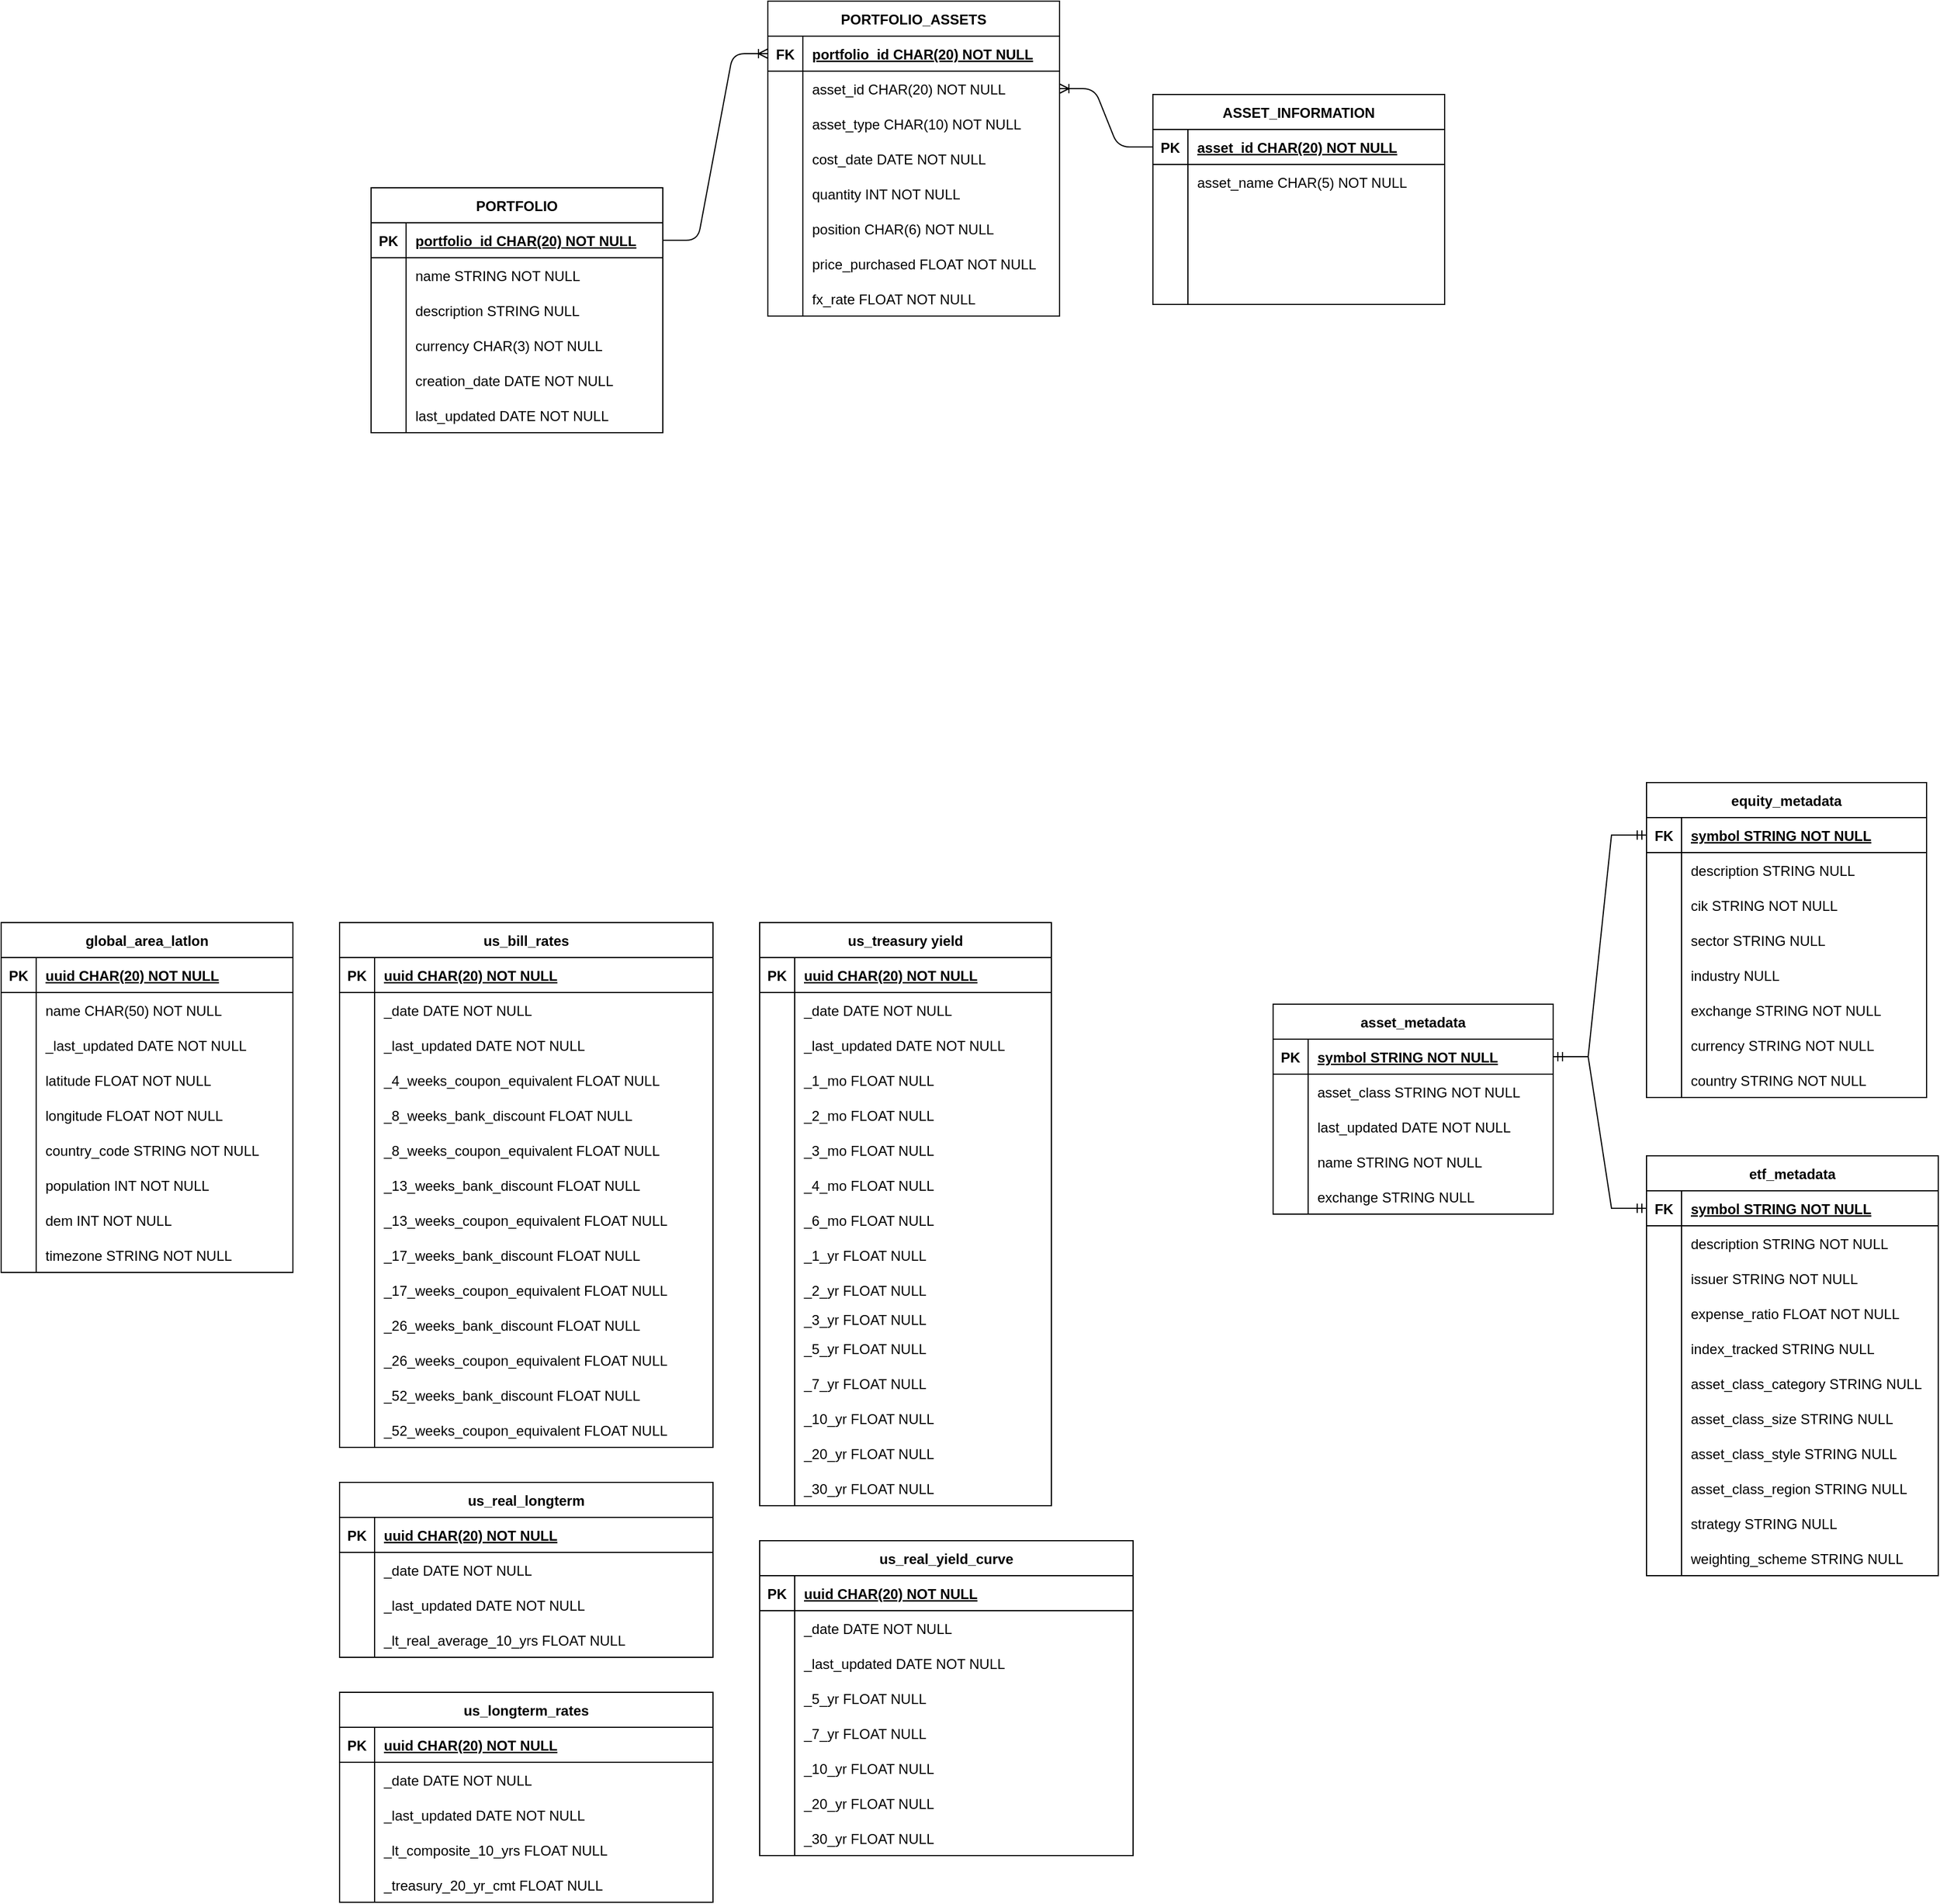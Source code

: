 <mxfile version="21.2.1" type="device">
  <diagram id="R2lEEEUBdFMjLlhIrx00" name="Page-1">
    <mxGraphModel dx="1509" dy="837" grid="1" gridSize="10" guides="1" tooltips="1" connect="1" arrows="1" fold="1" page="1" pageScale="1" pageWidth="850" pageHeight="1100" math="0" shadow="0" extFonts="Permanent Marker^https://fonts.googleapis.com/css?family=Permanent+Marker">
      <root>
        <mxCell id="0" />
        <mxCell id="1" parent="0" />
        <mxCell id="C-vyLk0tnHw3VtMMgP7b-23" value="PORTFOLIO" style="shape=table;startSize=30;container=1;collapsible=1;childLayout=tableLayout;fixedRows=1;rowLines=0;fontStyle=1;align=center;resizeLast=1;" parent="1" vertex="1">
          <mxGeometry x="587" y="330" width="250" height="210" as="geometry" />
        </mxCell>
        <mxCell id="C-vyLk0tnHw3VtMMgP7b-24" value="" style="shape=partialRectangle;collapsible=0;dropTarget=0;pointerEvents=0;fillColor=none;points=[[0,0.5],[1,0.5]];portConstraint=eastwest;top=0;left=0;right=0;bottom=1;" parent="C-vyLk0tnHw3VtMMgP7b-23" vertex="1">
          <mxGeometry y="30" width="250" height="30" as="geometry" />
        </mxCell>
        <mxCell id="C-vyLk0tnHw3VtMMgP7b-25" value="PK" style="shape=partialRectangle;overflow=hidden;connectable=0;fillColor=none;top=0;left=0;bottom=0;right=0;fontStyle=1;" parent="C-vyLk0tnHw3VtMMgP7b-24" vertex="1">
          <mxGeometry width="30" height="30" as="geometry">
            <mxRectangle width="30" height="30" as="alternateBounds" />
          </mxGeometry>
        </mxCell>
        <mxCell id="C-vyLk0tnHw3VtMMgP7b-26" value="portfolio_id CHAR(20) NOT NULL" style="shape=partialRectangle;overflow=hidden;connectable=0;fillColor=none;top=0;left=0;bottom=0;right=0;align=left;spacingLeft=6;fontStyle=5;" parent="C-vyLk0tnHw3VtMMgP7b-24" vertex="1">
          <mxGeometry x="30" width="220" height="30" as="geometry">
            <mxRectangle width="220" height="30" as="alternateBounds" />
          </mxGeometry>
        </mxCell>
        <mxCell id="C-vyLk0tnHw3VtMMgP7b-27" value="" style="shape=partialRectangle;collapsible=0;dropTarget=0;pointerEvents=0;fillColor=none;points=[[0,0.5],[1,0.5]];portConstraint=eastwest;top=0;left=0;right=0;bottom=0;" parent="C-vyLk0tnHw3VtMMgP7b-23" vertex="1">
          <mxGeometry y="60" width="250" height="30" as="geometry" />
        </mxCell>
        <mxCell id="C-vyLk0tnHw3VtMMgP7b-28" value="" style="shape=partialRectangle;overflow=hidden;connectable=0;fillColor=none;top=0;left=0;bottom=0;right=0;" parent="C-vyLk0tnHw3VtMMgP7b-27" vertex="1">
          <mxGeometry width="30" height="30" as="geometry">
            <mxRectangle width="30" height="30" as="alternateBounds" />
          </mxGeometry>
        </mxCell>
        <mxCell id="C-vyLk0tnHw3VtMMgP7b-29" value="name STRING NOT NULL" style="shape=partialRectangle;overflow=hidden;connectable=0;fillColor=none;top=0;left=0;bottom=0;right=0;align=left;spacingLeft=6;" parent="C-vyLk0tnHw3VtMMgP7b-27" vertex="1">
          <mxGeometry x="30" width="220" height="30" as="geometry">
            <mxRectangle width="220" height="30" as="alternateBounds" />
          </mxGeometry>
        </mxCell>
        <mxCell id="iQqpNf5ldzLYJuhlLtlw-55" value="" style="shape=partialRectangle;collapsible=0;dropTarget=0;pointerEvents=0;fillColor=none;points=[[0,0.5],[1,0.5]];portConstraint=eastwest;top=0;left=0;right=0;bottom=0;" parent="C-vyLk0tnHw3VtMMgP7b-23" vertex="1">
          <mxGeometry y="90" width="250" height="30" as="geometry" />
        </mxCell>
        <mxCell id="iQqpNf5ldzLYJuhlLtlw-56" value="" style="shape=partialRectangle;overflow=hidden;connectable=0;fillColor=none;top=0;left=0;bottom=0;right=0;" parent="iQqpNf5ldzLYJuhlLtlw-55" vertex="1">
          <mxGeometry width="30" height="30" as="geometry">
            <mxRectangle width="30" height="30" as="alternateBounds" />
          </mxGeometry>
        </mxCell>
        <mxCell id="iQqpNf5ldzLYJuhlLtlw-57" value="description STRING NULL" style="shape=partialRectangle;overflow=hidden;connectable=0;fillColor=none;top=0;left=0;bottom=0;right=0;align=left;spacingLeft=6;" parent="iQqpNf5ldzLYJuhlLtlw-55" vertex="1">
          <mxGeometry x="30" width="220" height="30" as="geometry">
            <mxRectangle width="220" height="30" as="alternateBounds" />
          </mxGeometry>
        </mxCell>
        <mxCell id="iQqpNf5ldzLYJuhlLtlw-100" value="" style="shape=partialRectangle;collapsible=0;dropTarget=0;pointerEvents=0;fillColor=none;points=[[0,0.5],[1,0.5]];portConstraint=eastwest;top=0;left=0;right=0;bottom=0;" parent="C-vyLk0tnHw3VtMMgP7b-23" vertex="1">
          <mxGeometry y="120" width="250" height="30" as="geometry" />
        </mxCell>
        <mxCell id="iQqpNf5ldzLYJuhlLtlw-101" value="" style="shape=partialRectangle;overflow=hidden;connectable=0;fillColor=none;top=0;left=0;bottom=0;right=0;" parent="iQqpNf5ldzLYJuhlLtlw-100" vertex="1">
          <mxGeometry width="30" height="30" as="geometry">
            <mxRectangle width="30" height="30" as="alternateBounds" />
          </mxGeometry>
        </mxCell>
        <mxCell id="iQqpNf5ldzLYJuhlLtlw-102" value="currency CHAR(3) NOT NULL" style="shape=partialRectangle;overflow=hidden;connectable=0;fillColor=none;top=0;left=0;bottom=0;right=0;align=left;spacingLeft=6;" parent="iQqpNf5ldzLYJuhlLtlw-100" vertex="1">
          <mxGeometry x="30" width="220" height="30" as="geometry">
            <mxRectangle width="220" height="30" as="alternateBounds" />
          </mxGeometry>
        </mxCell>
        <mxCell id="iQqpNf5ldzLYJuhlLtlw-103" value="" style="shape=partialRectangle;collapsible=0;dropTarget=0;pointerEvents=0;fillColor=none;points=[[0,0.5],[1,0.5]];portConstraint=eastwest;top=0;left=0;right=0;bottom=0;" parent="C-vyLk0tnHw3VtMMgP7b-23" vertex="1">
          <mxGeometry y="150" width="250" height="30" as="geometry" />
        </mxCell>
        <mxCell id="iQqpNf5ldzLYJuhlLtlw-104" value="" style="shape=partialRectangle;overflow=hidden;connectable=0;fillColor=none;top=0;left=0;bottom=0;right=0;" parent="iQqpNf5ldzLYJuhlLtlw-103" vertex="1">
          <mxGeometry width="30" height="30" as="geometry">
            <mxRectangle width="30" height="30" as="alternateBounds" />
          </mxGeometry>
        </mxCell>
        <mxCell id="iQqpNf5ldzLYJuhlLtlw-105" value="creation_date DATE NOT NULL" style="shape=partialRectangle;overflow=hidden;connectable=0;fillColor=none;top=0;left=0;bottom=0;right=0;align=left;spacingLeft=6;" parent="iQqpNf5ldzLYJuhlLtlw-103" vertex="1">
          <mxGeometry x="30" width="220" height="30" as="geometry">
            <mxRectangle width="220" height="30" as="alternateBounds" />
          </mxGeometry>
        </mxCell>
        <mxCell id="fTIo9t_XJ6k1gFLLbxuE-18" value="" style="shape=partialRectangle;collapsible=0;dropTarget=0;pointerEvents=0;fillColor=none;points=[[0,0.5],[1,0.5]];portConstraint=eastwest;top=0;left=0;right=0;bottom=0;" parent="C-vyLk0tnHw3VtMMgP7b-23" vertex="1">
          <mxGeometry y="180" width="250" height="30" as="geometry" />
        </mxCell>
        <mxCell id="fTIo9t_XJ6k1gFLLbxuE-19" value="" style="shape=partialRectangle;overflow=hidden;connectable=0;fillColor=none;top=0;left=0;bottom=0;right=0;" parent="fTIo9t_XJ6k1gFLLbxuE-18" vertex="1">
          <mxGeometry width="30" height="30" as="geometry">
            <mxRectangle width="30" height="30" as="alternateBounds" />
          </mxGeometry>
        </mxCell>
        <mxCell id="fTIo9t_XJ6k1gFLLbxuE-20" value="last_updated DATE NOT NULL" style="shape=partialRectangle;overflow=hidden;connectable=0;fillColor=none;top=0;left=0;bottom=0;right=0;align=left;spacingLeft=6;" parent="fTIo9t_XJ6k1gFLLbxuE-18" vertex="1">
          <mxGeometry x="30" width="220" height="30" as="geometry">
            <mxRectangle width="220" height="30" as="alternateBounds" />
          </mxGeometry>
        </mxCell>
        <mxCell id="iQqpNf5ldzLYJuhlLtlw-58" value="PORTFOLIO_ASSETS" style="shape=table;startSize=30;container=1;collapsible=1;childLayout=tableLayout;fixedRows=1;rowLines=0;fontStyle=1;align=center;resizeLast=1;" parent="1" vertex="1">
          <mxGeometry x="927" y="170" width="250" height="270" as="geometry" />
        </mxCell>
        <mxCell id="iQqpNf5ldzLYJuhlLtlw-59" value="" style="shape=partialRectangle;collapsible=0;dropTarget=0;pointerEvents=0;fillColor=none;points=[[0,0.5],[1,0.5]];portConstraint=eastwest;top=0;left=0;right=0;bottom=1;" parent="iQqpNf5ldzLYJuhlLtlw-58" vertex="1">
          <mxGeometry y="30" width="250" height="30" as="geometry" />
        </mxCell>
        <mxCell id="iQqpNf5ldzLYJuhlLtlw-60" value="FK" style="shape=partialRectangle;overflow=hidden;connectable=0;fillColor=none;top=0;left=0;bottom=0;right=0;fontStyle=1;" parent="iQqpNf5ldzLYJuhlLtlw-59" vertex="1">
          <mxGeometry width="30" height="30" as="geometry">
            <mxRectangle width="30" height="30" as="alternateBounds" />
          </mxGeometry>
        </mxCell>
        <mxCell id="iQqpNf5ldzLYJuhlLtlw-61" value="portfolio_id CHAR(20) NOT NULL" style="shape=partialRectangle;overflow=hidden;connectable=0;fillColor=none;top=0;left=0;bottom=0;right=0;align=left;spacingLeft=6;fontStyle=5;" parent="iQqpNf5ldzLYJuhlLtlw-59" vertex="1">
          <mxGeometry x="30" width="220" height="30" as="geometry">
            <mxRectangle width="220" height="30" as="alternateBounds" />
          </mxGeometry>
        </mxCell>
        <mxCell id="iQqpNf5ldzLYJuhlLtlw-62" value="" style="shape=partialRectangle;collapsible=0;dropTarget=0;pointerEvents=0;fillColor=none;points=[[0,0.5],[1,0.5]];portConstraint=eastwest;top=0;left=0;right=0;bottom=0;" parent="iQqpNf5ldzLYJuhlLtlw-58" vertex="1">
          <mxGeometry y="60" width="250" height="30" as="geometry" />
        </mxCell>
        <mxCell id="iQqpNf5ldzLYJuhlLtlw-63" value="" style="shape=partialRectangle;overflow=hidden;connectable=0;fillColor=none;top=0;left=0;bottom=0;right=0;" parent="iQqpNf5ldzLYJuhlLtlw-62" vertex="1">
          <mxGeometry width="30" height="30" as="geometry">
            <mxRectangle width="30" height="30" as="alternateBounds" />
          </mxGeometry>
        </mxCell>
        <mxCell id="iQqpNf5ldzLYJuhlLtlw-64" value="asset_id CHAR(20) NOT NULL" style="shape=partialRectangle;overflow=hidden;connectable=0;fillColor=none;top=0;left=0;bottom=0;right=0;align=left;spacingLeft=6;" parent="iQqpNf5ldzLYJuhlLtlw-62" vertex="1">
          <mxGeometry x="30" width="220" height="30" as="geometry">
            <mxRectangle width="220" height="30" as="alternateBounds" />
          </mxGeometry>
        </mxCell>
        <mxCell id="iQqpNf5ldzLYJuhlLtlw-65" value="" style="shape=partialRectangle;collapsible=0;dropTarget=0;pointerEvents=0;fillColor=none;points=[[0,0.5],[1,0.5]];portConstraint=eastwest;top=0;left=0;right=0;bottom=0;" parent="iQqpNf5ldzLYJuhlLtlw-58" vertex="1">
          <mxGeometry y="90" width="250" height="30" as="geometry" />
        </mxCell>
        <mxCell id="iQqpNf5ldzLYJuhlLtlw-66" value="" style="shape=partialRectangle;overflow=hidden;connectable=0;fillColor=none;top=0;left=0;bottom=0;right=0;" parent="iQqpNf5ldzLYJuhlLtlw-65" vertex="1">
          <mxGeometry width="30" height="30" as="geometry">
            <mxRectangle width="30" height="30" as="alternateBounds" />
          </mxGeometry>
        </mxCell>
        <mxCell id="iQqpNf5ldzLYJuhlLtlw-67" value="asset_type CHAR(10) NOT NULL" style="shape=partialRectangle;overflow=hidden;connectable=0;fillColor=none;top=0;left=0;bottom=0;right=0;align=left;spacingLeft=6;" parent="iQqpNf5ldzLYJuhlLtlw-65" vertex="1">
          <mxGeometry x="30" width="220" height="30" as="geometry">
            <mxRectangle width="220" height="30" as="alternateBounds" />
          </mxGeometry>
        </mxCell>
        <mxCell id="iQqpNf5ldzLYJuhlLtlw-69" value="" style="shape=partialRectangle;collapsible=0;dropTarget=0;pointerEvents=0;fillColor=none;points=[[0,0.5],[1,0.5]];portConstraint=eastwest;top=0;left=0;right=0;bottom=0;" parent="iQqpNf5ldzLYJuhlLtlw-58" vertex="1">
          <mxGeometry y="120" width="250" height="30" as="geometry" />
        </mxCell>
        <mxCell id="iQqpNf5ldzLYJuhlLtlw-70" value="" style="shape=partialRectangle;overflow=hidden;connectable=0;fillColor=none;top=0;left=0;bottom=0;right=0;" parent="iQqpNf5ldzLYJuhlLtlw-69" vertex="1">
          <mxGeometry width="30" height="30" as="geometry">
            <mxRectangle width="30" height="30" as="alternateBounds" />
          </mxGeometry>
        </mxCell>
        <mxCell id="iQqpNf5ldzLYJuhlLtlw-71" value="cost_date DATE NOT NULL" style="shape=partialRectangle;overflow=hidden;connectable=0;fillColor=none;top=0;left=0;bottom=0;right=0;align=left;spacingLeft=6;" parent="iQqpNf5ldzLYJuhlLtlw-69" vertex="1">
          <mxGeometry x="30" width="220" height="30" as="geometry">
            <mxRectangle width="220" height="30" as="alternateBounds" />
          </mxGeometry>
        </mxCell>
        <mxCell id="iQqpNf5ldzLYJuhlLtlw-72" value="" style="shape=partialRectangle;collapsible=0;dropTarget=0;pointerEvents=0;fillColor=none;points=[[0,0.5],[1,0.5]];portConstraint=eastwest;top=0;left=0;right=0;bottom=0;" parent="iQqpNf5ldzLYJuhlLtlw-58" vertex="1">
          <mxGeometry y="150" width="250" height="30" as="geometry" />
        </mxCell>
        <mxCell id="iQqpNf5ldzLYJuhlLtlw-73" value="" style="shape=partialRectangle;overflow=hidden;connectable=0;fillColor=none;top=0;left=0;bottom=0;right=0;" parent="iQqpNf5ldzLYJuhlLtlw-72" vertex="1">
          <mxGeometry width="30" height="30" as="geometry">
            <mxRectangle width="30" height="30" as="alternateBounds" />
          </mxGeometry>
        </mxCell>
        <mxCell id="iQqpNf5ldzLYJuhlLtlw-74" value="quantity INT NOT NULL" style="shape=partialRectangle;overflow=hidden;connectable=0;fillColor=none;top=0;left=0;bottom=0;right=0;align=left;spacingLeft=6;" parent="iQqpNf5ldzLYJuhlLtlw-72" vertex="1">
          <mxGeometry x="30" width="220" height="30" as="geometry">
            <mxRectangle width="220" height="30" as="alternateBounds" />
          </mxGeometry>
        </mxCell>
        <mxCell id="iQqpNf5ldzLYJuhlLtlw-75" value="" style="shape=partialRectangle;collapsible=0;dropTarget=0;pointerEvents=0;fillColor=none;points=[[0,0.5],[1,0.5]];portConstraint=eastwest;top=0;left=0;right=0;bottom=0;" parent="iQqpNf5ldzLYJuhlLtlw-58" vertex="1">
          <mxGeometry y="180" width="250" height="30" as="geometry" />
        </mxCell>
        <mxCell id="iQqpNf5ldzLYJuhlLtlw-76" value="" style="shape=partialRectangle;overflow=hidden;connectable=0;fillColor=none;top=0;left=0;bottom=0;right=0;" parent="iQqpNf5ldzLYJuhlLtlw-75" vertex="1">
          <mxGeometry width="30" height="30" as="geometry">
            <mxRectangle width="30" height="30" as="alternateBounds" />
          </mxGeometry>
        </mxCell>
        <mxCell id="iQqpNf5ldzLYJuhlLtlw-77" value="position CHAR(6) NOT NULL" style="shape=partialRectangle;overflow=hidden;connectable=0;fillColor=none;top=0;left=0;bottom=0;right=0;align=left;spacingLeft=6;" parent="iQqpNf5ldzLYJuhlLtlw-75" vertex="1">
          <mxGeometry x="30" width="220" height="30" as="geometry">
            <mxRectangle width="220" height="30" as="alternateBounds" />
          </mxGeometry>
        </mxCell>
        <mxCell id="iQqpNf5ldzLYJuhlLtlw-109" value="" style="shape=partialRectangle;collapsible=0;dropTarget=0;pointerEvents=0;fillColor=none;points=[[0,0.5],[1,0.5]];portConstraint=eastwest;top=0;left=0;right=0;bottom=0;" parent="iQqpNf5ldzLYJuhlLtlw-58" vertex="1">
          <mxGeometry y="210" width="250" height="30" as="geometry" />
        </mxCell>
        <mxCell id="iQqpNf5ldzLYJuhlLtlw-110" value="" style="shape=partialRectangle;overflow=hidden;connectable=0;fillColor=none;top=0;left=0;bottom=0;right=0;" parent="iQqpNf5ldzLYJuhlLtlw-109" vertex="1">
          <mxGeometry width="30" height="30" as="geometry">
            <mxRectangle width="30" height="30" as="alternateBounds" />
          </mxGeometry>
        </mxCell>
        <mxCell id="iQqpNf5ldzLYJuhlLtlw-111" value="price_purchased FLOAT NOT NULL" style="shape=partialRectangle;overflow=hidden;connectable=0;fillColor=none;top=0;left=0;bottom=0;right=0;align=left;spacingLeft=6;" parent="iQqpNf5ldzLYJuhlLtlw-109" vertex="1">
          <mxGeometry x="30" width="220" height="30" as="geometry">
            <mxRectangle width="220" height="30" as="alternateBounds" />
          </mxGeometry>
        </mxCell>
        <mxCell id="iQqpNf5ldzLYJuhlLtlw-112" value="" style="shape=partialRectangle;collapsible=0;dropTarget=0;pointerEvents=0;fillColor=none;points=[[0,0.5],[1,0.5]];portConstraint=eastwest;top=0;left=0;right=0;bottom=0;" parent="iQqpNf5ldzLYJuhlLtlw-58" vertex="1">
          <mxGeometry y="240" width="250" height="30" as="geometry" />
        </mxCell>
        <mxCell id="iQqpNf5ldzLYJuhlLtlw-113" value="" style="shape=partialRectangle;overflow=hidden;connectable=0;fillColor=none;top=0;left=0;bottom=0;right=0;" parent="iQqpNf5ldzLYJuhlLtlw-112" vertex="1">
          <mxGeometry width="30" height="30" as="geometry">
            <mxRectangle width="30" height="30" as="alternateBounds" />
          </mxGeometry>
        </mxCell>
        <mxCell id="iQqpNf5ldzLYJuhlLtlw-114" value="fx_rate FLOAT NOT NULL" style="shape=partialRectangle;overflow=hidden;connectable=0;fillColor=none;top=0;left=0;bottom=0;right=0;align=left;spacingLeft=6;" parent="iQqpNf5ldzLYJuhlLtlw-112" vertex="1">
          <mxGeometry x="30" width="220" height="30" as="geometry">
            <mxRectangle width="220" height="30" as="alternateBounds" />
          </mxGeometry>
        </mxCell>
        <mxCell id="iQqpNf5ldzLYJuhlLtlw-68" value="" style="edgeStyle=entityRelationEdgeStyle;fontSize=12;html=1;endArrow=ERoneToMany;rounded=1;exitX=1;exitY=0.5;exitDx=0;exitDy=0;entryX=0;entryY=0.5;entryDx=0;entryDy=0;" parent="1" source="C-vyLk0tnHw3VtMMgP7b-24" target="iQqpNf5ldzLYJuhlLtlw-59" edge="1">
          <mxGeometry width="100" height="100" relative="1" as="geometry">
            <mxPoint x="707" y="550" as="sourcePoint" />
            <mxPoint x="807" y="450" as="targetPoint" />
          </mxGeometry>
        </mxCell>
        <mxCell id="iQqpNf5ldzLYJuhlLtlw-78" value="ASSET_INFORMATION" style="shape=table;startSize=30;container=1;collapsible=1;childLayout=tableLayout;fixedRows=1;rowLines=0;fontStyle=1;align=center;resizeLast=1;" parent="1" vertex="1">
          <mxGeometry x="1257" y="250" width="250" height="180" as="geometry" />
        </mxCell>
        <mxCell id="iQqpNf5ldzLYJuhlLtlw-79" value="" style="shape=partialRectangle;collapsible=0;dropTarget=0;pointerEvents=0;fillColor=none;points=[[0,0.5],[1,0.5]];portConstraint=eastwest;top=0;left=0;right=0;bottom=1;" parent="iQqpNf5ldzLYJuhlLtlw-78" vertex="1">
          <mxGeometry y="30" width="250" height="30" as="geometry" />
        </mxCell>
        <mxCell id="iQqpNf5ldzLYJuhlLtlw-80" value="PK" style="shape=partialRectangle;overflow=hidden;connectable=0;fillColor=none;top=0;left=0;bottom=0;right=0;fontStyle=1;" parent="iQqpNf5ldzLYJuhlLtlw-79" vertex="1">
          <mxGeometry width="30" height="30" as="geometry">
            <mxRectangle width="30" height="30" as="alternateBounds" />
          </mxGeometry>
        </mxCell>
        <mxCell id="iQqpNf5ldzLYJuhlLtlw-81" value="asset_id CHAR(20) NOT NULL" style="shape=partialRectangle;overflow=hidden;connectable=0;fillColor=none;top=0;left=0;bottom=0;right=0;align=left;spacingLeft=6;fontStyle=5;" parent="iQqpNf5ldzLYJuhlLtlw-79" vertex="1">
          <mxGeometry x="30" width="220" height="30" as="geometry">
            <mxRectangle width="220" height="30" as="alternateBounds" />
          </mxGeometry>
        </mxCell>
        <mxCell id="iQqpNf5ldzLYJuhlLtlw-82" value="" style="shape=partialRectangle;collapsible=0;dropTarget=0;pointerEvents=0;fillColor=none;points=[[0,0.5],[1,0.5]];portConstraint=eastwest;top=0;left=0;right=0;bottom=0;" parent="iQqpNf5ldzLYJuhlLtlw-78" vertex="1">
          <mxGeometry y="60" width="250" height="30" as="geometry" />
        </mxCell>
        <mxCell id="iQqpNf5ldzLYJuhlLtlw-83" value="" style="shape=partialRectangle;overflow=hidden;connectable=0;fillColor=none;top=0;left=0;bottom=0;right=0;" parent="iQqpNf5ldzLYJuhlLtlw-82" vertex="1">
          <mxGeometry width="30" height="30" as="geometry">
            <mxRectangle width="30" height="30" as="alternateBounds" />
          </mxGeometry>
        </mxCell>
        <mxCell id="iQqpNf5ldzLYJuhlLtlw-84" value="asset_name CHAR(5) NOT NULL" style="shape=partialRectangle;overflow=hidden;connectable=0;fillColor=none;top=0;left=0;bottom=0;right=0;align=left;spacingLeft=6;" parent="iQqpNf5ldzLYJuhlLtlw-82" vertex="1">
          <mxGeometry x="30" width="220" height="30" as="geometry">
            <mxRectangle width="220" height="30" as="alternateBounds" />
          </mxGeometry>
        </mxCell>
        <mxCell id="iQqpNf5ldzLYJuhlLtlw-85" value="" style="shape=partialRectangle;collapsible=0;dropTarget=0;pointerEvents=0;fillColor=none;points=[[0,0.5],[1,0.5]];portConstraint=eastwest;top=0;left=0;right=0;bottom=0;" parent="iQqpNf5ldzLYJuhlLtlw-78" vertex="1">
          <mxGeometry y="90" width="250" height="30" as="geometry" />
        </mxCell>
        <mxCell id="iQqpNf5ldzLYJuhlLtlw-86" value="" style="shape=partialRectangle;overflow=hidden;connectable=0;fillColor=none;top=0;left=0;bottom=0;right=0;" parent="iQqpNf5ldzLYJuhlLtlw-85" vertex="1">
          <mxGeometry width="30" height="30" as="geometry">
            <mxRectangle width="30" height="30" as="alternateBounds" />
          </mxGeometry>
        </mxCell>
        <mxCell id="iQqpNf5ldzLYJuhlLtlw-87" value="" style="shape=partialRectangle;overflow=hidden;connectable=0;fillColor=none;top=0;left=0;bottom=0;right=0;align=left;spacingLeft=6;" parent="iQqpNf5ldzLYJuhlLtlw-85" vertex="1">
          <mxGeometry x="30" width="220" height="30" as="geometry">
            <mxRectangle width="220" height="30" as="alternateBounds" />
          </mxGeometry>
        </mxCell>
        <mxCell id="iQqpNf5ldzLYJuhlLtlw-88" value="" style="shape=partialRectangle;collapsible=0;dropTarget=0;pointerEvents=0;fillColor=none;points=[[0,0.5],[1,0.5]];portConstraint=eastwest;top=0;left=0;right=0;bottom=0;" parent="iQqpNf5ldzLYJuhlLtlw-78" vertex="1">
          <mxGeometry y="120" width="250" height="30" as="geometry" />
        </mxCell>
        <mxCell id="iQqpNf5ldzLYJuhlLtlw-89" value="" style="shape=partialRectangle;overflow=hidden;connectable=0;fillColor=none;top=0;left=0;bottom=0;right=0;" parent="iQqpNf5ldzLYJuhlLtlw-88" vertex="1">
          <mxGeometry width="30" height="30" as="geometry">
            <mxRectangle width="30" height="30" as="alternateBounds" />
          </mxGeometry>
        </mxCell>
        <mxCell id="iQqpNf5ldzLYJuhlLtlw-90" value="" style="shape=partialRectangle;overflow=hidden;connectable=0;fillColor=none;top=0;left=0;bottom=0;right=0;align=left;spacingLeft=6;" parent="iQqpNf5ldzLYJuhlLtlw-88" vertex="1">
          <mxGeometry x="30" width="220" height="30" as="geometry">
            <mxRectangle width="220" height="30" as="alternateBounds" />
          </mxGeometry>
        </mxCell>
        <mxCell id="iQqpNf5ldzLYJuhlLtlw-91" value="" style="shape=partialRectangle;collapsible=0;dropTarget=0;pointerEvents=0;fillColor=none;points=[[0,0.5],[1,0.5]];portConstraint=eastwest;top=0;left=0;right=0;bottom=0;" parent="iQqpNf5ldzLYJuhlLtlw-78" vertex="1">
          <mxGeometry y="150" width="250" height="30" as="geometry" />
        </mxCell>
        <mxCell id="iQqpNf5ldzLYJuhlLtlw-92" value="" style="shape=partialRectangle;overflow=hidden;connectable=0;fillColor=none;top=0;left=0;bottom=0;right=0;" parent="iQqpNf5ldzLYJuhlLtlw-91" vertex="1">
          <mxGeometry width="30" height="30" as="geometry">
            <mxRectangle width="30" height="30" as="alternateBounds" />
          </mxGeometry>
        </mxCell>
        <mxCell id="iQqpNf5ldzLYJuhlLtlw-93" value="" style="shape=partialRectangle;overflow=hidden;connectable=0;fillColor=none;top=0;left=0;bottom=0;right=0;align=left;spacingLeft=6;" parent="iQqpNf5ldzLYJuhlLtlw-91" vertex="1">
          <mxGeometry x="30" width="220" height="30" as="geometry">
            <mxRectangle width="220" height="30" as="alternateBounds" />
          </mxGeometry>
        </mxCell>
        <mxCell id="iQqpNf5ldzLYJuhlLtlw-97" value="" style="edgeStyle=entityRelationEdgeStyle;fontSize=12;html=1;endArrow=ERoneToMany;rounded=1;entryX=1;entryY=0.5;entryDx=0;entryDy=0;exitX=0;exitY=0.5;exitDx=0;exitDy=0;" parent="1" source="iQqpNf5ldzLYJuhlLtlw-79" target="iQqpNf5ldzLYJuhlLtlw-62" edge="1">
          <mxGeometry width="100" height="100" relative="1" as="geometry">
            <mxPoint x="897" y="560" as="sourcePoint" />
            <mxPoint x="997" y="460" as="targetPoint" />
          </mxGeometry>
        </mxCell>
        <mxCell id="fyiRXHS_mYsXfwdoABhj-7" value="global_area_latlon" style="shape=table;startSize=30;container=1;collapsible=1;childLayout=tableLayout;fixedRows=1;rowLines=0;fontStyle=1;align=center;resizeLast=1;" parent="1" vertex="1">
          <mxGeometry x="270" y="960" width="250" height="300" as="geometry" />
        </mxCell>
        <mxCell id="fyiRXHS_mYsXfwdoABhj-8" value="" style="shape=partialRectangle;collapsible=0;dropTarget=0;pointerEvents=0;fillColor=none;points=[[0,0.5],[1,0.5]];portConstraint=eastwest;top=0;left=0;right=0;bottom=1;" parent="fyiRXHS_mYsXfwdoABhj-7" vertex="1">
          <mxGeometry y="30" width="250" height="30" as="geometry" />
        </mxCell>
        <mxCell id="fyiRXHS_mYsXfwdoABhj-9" value="PK" style="shape=partialRectangle;overflow=hidden;connectable=0;fillColor=none;top=0;left=0;bottom=0;right=0;fontStyle=1;" parent="fyiRXHS_mYsXfwdoABhj-8" vertex="1">
          <mxGeometry width="30" height="30" as="geometry">
            <mxRectangle width="30" height="30" as="alternateBounds" />
          </mxGeometry>
        </mxCell>
        <mxCell id="fyiRXHS_mYsXfwdoABhj-10" value="uuid CHAR(20) NOT NULL" style="shape=partialRectangle;overflow=hidden;connectable=0;fillColor=none;top=0;left=0;bottom=0;right=0;align=left;spacingLeft=6;fontStyle=5;" parent="fyiRXHS_mYsXfwdoABhj-8" vertex="1">
          <mxGeometry x="30" width="220" height="30" as="geometry">
            <mxRectangle width="220" height="30" as="alternateBounds" />
          </mxGeometry>
        </mxCell>
        <mxCell id="fyiRXHS_mYsXfwdoABhj-11" value="" style="shape=partialRectangle;collapsible=0;dropTarget=0;pointerEvents=0;fillColor=none;points=[[0,0.5],[1,0.5]];portConstraint=eastwest;top=0;left=0;right=0;bottom=0;" parent="fyiRXHS_mYsXfwdoABhj-7" vertex="1">
          <mxGeometry y="60" width="250" height="30" as="geometry" />
        </mxCell>
        <mxCell id="fyiRXHS_mYsXfwdoABhj-12" value="" style="shape=partialRectangle;overflow=hidden;connectable=0;fillColor=none;top=0;left=0;bottom=0;right=0;" parent="fyiRXHS_mYsXfwdoABhj-11" vertex="1">
          <mxGeometry width="30" height="30" as="geometry">
            <mxRectangle width="30" height="30" as="alternateBounds" />
          </mxGeometry>
        </mxCell>
        <mxCell id="fyiRXHS_mYsXfwdoABhj-13" value="name CHAR(50) NOT NULL" style="shape=partialRectangle;overflow=hidden;connectable=0;fillColor=none;top=0;left=0;bottom=0;right=0;align=left;spacingLeft=6;" parent="fyiRXHS_mYsXfwdoABhj-11" vertex="1">
          <mxGeometry x="30" width="220" height="30" as="geometry">
            <mxRectangle width="220" height="30" as="alternateBounds" />
          </mxGeometry>
        </mxCell>
        <mxCell id="FiSVrGuwEVtfJhOy7vbH-16" value="" style="shape=partialRectangle;collapsible=0;dropTarget=0;pointerEvents=0;fillColor=none;points=[[0,0.5],[1,0.5]];portConstraint=eastwest;top=0;left=0;right=0;bottom=0;" vertex="1" parent="fyiRXHS_mYsXfwdoABhj-7">
          <mxGeometry y="90" width="250" height="30" as="geometry" />
        </mxCell>
        <mxCell id="FiSVrGuwEVtfJhOy7vbH-17" value="" style="shape=partialRectangle;overflow=hidden;connectable=0;fillColor=none;top=0;left=0;bottom=0;right=0;" vertex="1" parent="FiSVrGuwEVtfJhOy7vbH-16">
          <mxGeometry width="30" height="30" as="geometry">
            <mxRectangle width="30" height="30" as="alternateBounds" />
          </mxGeometry>
        </mxCell>
        <mxCell id="FiSVrGuwEVtfJhOy7vbH-18" value="_last_updated DATE NOT NULL" style="shape=partialRectangle;overflow=hidden;connectable=0;fillColor=none;top=0;left=0;bottom=0;right=0;align=left;spacingLeft=6;" vertex="1" parent="FiSVrGuwEVtfJhOy7vbH-16">
          <mxGeometry x="30" width="220" height="30" as="geometry">
            <mxRectangle width="220" height="30" as="alternateBounds" />
          </mxGeometry>
        </mxCell>
        <mxCell id="fyiRXHS_mYsXfwdoABhj-14" value="" style="shape=partialRectangle;collapsible=0;dropTarget=0;pointerEvents=0;fillColor=none;points=[[0,0.5],[1,0.5]];portConstraint=eastwest;top=0;left=0;right=0;bottom=0;" parent="fyiRXHS_mYsXfwdoABhj-7" vertex="1">
          <mxGeometry y="120" width="250" height="30" as="geometry" />
        </mxCell>
        <mxCell id="fyiRXHS_mYsXfwdoABhj-15" value="" style="shape=partialRectangle;overflow=hidden;connectable=0;fillColor=none;top=0;left=0;bottom=0;right=0;" parent="fyiRXHS_mYsXfwdoABhj-14" vertex="1">
          <mxGeometry width="30" height="30" as="geometry">
            <mxRectangle width="30" height="30" as="alternateBounds" />
          </mxGeometry>
        </mxCell>
        <mxCell id="fyiRXHS_mYsXfwdoABhj-16" value="latitude FLOAT NOT NULL" style="shape=partialRectangle;overflow=hidden;connectable=0;fillColor=none;top=0;left=0;bottom=0;right=0;align=left;spacingLeft=6;" parent="fyiRXHS_mYsXfwdoABhj-14" vertex="1">
          <mxGeometry x="30" width="220" height="30" as="geometry">
            <mxRectangle width="220" height="30" as="alternateBounds" />
          </mxGeometry>
        </mxCell>
        <mxCell id="fyiRXHS_mYsXfwdoABhj-17" value="" style="shape=partialRectangle;collapsible=0;dropTarget=0;pointerEvents=0;fillColor=none;points=[[0,0.5],[1,0.5]];portConstraint=eastwest;top=0;left=0;right=0;bottom=0;" parent="fyiRXHS_mYsXfwdoABhj-7" vertex="1">
          <mxGeometry y="150" width="250" height="30" as="geometry" />
        </mxCell>
        <mxCell id="fyiRXHS_mYsXfwdoABhj-18" value="" style="shape=partialRectangle;overflow=hidden;connectable=0;fillColor=none;top=0;left=0;bottom=0;right=0;" parent="fyiRXHS_mYsXfwdoABhj-17" vertex="1">
          <mxGeometry width="30" height="30" as="geometry">
            <mxRectangle width="30" height="30" as="alternateBounds" />
          </mxGeometry>
        </mxCell>
        <mxCell id="fyiRXHS_mYsXfwdoABhj-19" value="longitude FLOAT NOT NULL" style="shape=partialRectangle;overflow=hidden;connectable=0;fillColor=none;top=0;left=0;bottom=0;right=0;align=left;spacingLeft=6;" parent="fyiRXHS_mYsXfwdoABhj-17" vertex="1">
          <mxGeometry x="30" width="220" height="30" as="geometry">
            <mxRectangle width="220" height="30" as="alternateBounds" />
          </mxGeometry>
        </mxCell>
        <mxCell id="fyiRXHS_mYsXfwdoABhj-20" value="" style="shape=partialRectangle;collapsible=0;dropTarget=0;pointerEvents=0;fillColor=none;points=[[0,0.5],[1,0.5]];portConstraint=eastwest;top=0;left=0;right=0;bottom=0;" parent="fyiRXHS_mYsXfwdoABhj-7" vertex="1">
          <mxGeometry y="180" width="250" height="30" as="geometry" />
        </mxCell>
        <mxCell id="fyiRXHS_mYsXfwdoABhj-21" value="" style="shape=partialRectangle;overflow=hidden;connectable=0;fillColor=none;top=0;left=0;bottom=0;right=0;" parent="fyiRXHS_mYsXfwdoABhj-20" vertex="1">
          <mxGeometry width="30" height="30" as="geometry">
            <mxRectangle width="30" height="30" as="alternateBounds" />
          </mxGeometry>
        </mxCell>
        <mxCell id="fyiRXHS_mYsXfwdoABhj-22" value="country_code STRING NOT NULL" style="shape=partialRectangle;overflow=hidden;connectable=0;fillColor=none;top=0;left=0;bottom=0;right=0;align=left;spacingLeft=6;" parent="fyiRXHS_mYsXfwdoABhj-20" vertex="1">
          <mxGeometry x="30" width="220" height="30" as="geometry">
            <mxRectangle width="220" height="30" as="alternateBounds" />
          </mxGeometry>
        </mxCell>
        <mxCell id="fyiRXHS_mYsXfwdoABhj-23" value="" style="shape=partialRectangle;collapsible=0;dropTarget=0;pointerEvents=0;fillColor=none;points=[[0,0.5],[1,0.5]];portConstraint=eastwest;top=0;left=0;right=0;bottom=0;" parent="fyiRXHS_mYsXfwdoABhj-7" vertex="1">
          <mxGeometry y="210" width="250" height="30" as="geometry" />
        </mxCell>
        <mxCell id="fyiRXHS_mYsXfwdoABhj-24" value="" style="shape=partialRectangle;overflow=hidden;connectable=0;fillColor=none;top=0;left=0;bottom=0;right=0;" parent="fyiRXHS_mYsXfwdoABhj-23" vertex="1">
          <mxGeometry width="30" height="30" as="geometry">
            <mxRectangle width="30" height="30" as="alternateBounds" />
          </mxGeometry>
        </mxCell>
        <mxCell id="fyiRXHS_mYsXfwdoABhj-25" value="population INT NOT NULL" style="shape=partialRectangle;overflow=hidden;connectable=0;fillColor=none;top=0;left=0;bottom=0;right=0;align=left;spacingLeft=6;" parent="fyiRXHS_mYsXfwdoABhj-23" vertex="1">
          <mxGeometry x="30" width="220" height="30" as="geometry">
            <mxRectangle width="220" height="30" as="alternateBounds" />
          </mxGeometry>
        </mxCell>
        <mxCell id="fyiRXHS_mYsXfwdoABhj-26" value="" style="shape=partialRectangle;collapsible=0;dropTarget=0;pointerEvents=0;fillColor=none;points=[[0,0.5],[1,0.5]];portConstraint=eastwest;top=0;left=0;right=0;bottom=0;" parent="fyiRXHS_mYsXfwdoABhj-7" vertex="1">
          <mxGeometry y="240" width="250" height="30" as="geometry" />
        </mxCell>
        <mxCell id="fyiRXHS_mYsXfwdoABhj-27" value="" style="shape=partialRectangle;overflow=hidden;connectable=0;fillColor=none;top=0;left=0;bottom=0;right=0;" parent="fyiRXHS_mYsXfwdoABhj-26" vertex="1">
          <mxGeometry width="30" height="30" as="geometry">
            <mxRectangle width="30" height="30" as="alternateBounds" />
          </mxGeometry>
        </mxCell>
        <mxCell id="fyiRXHS_mYsXfwdoABhj-28" value="dem INT NOT NULL" style="shape=partialRectangle;overflow=hidden;connectable=0;fillColor=none;top=0;left=0;bottom=0;right=0;align=left;spacingLeft=6;" parent="fyiRXHS_mYsXfwdoABhj-26" vertex="1">
          <mxGeometry x="30" width="220" height="30" as="geometry">
            <mxRectangle width="220" height="30" as="alternateBounds" />
          </mxGeometry>
        </mxCell>
        <mxCell id="fyiRXHS_mYsXfwdoABhj-29" value="" style="shape=partialRectangle;collapsible=0;dropTarget=0;pointerEvents=0;fillColor=none;points=[[0,0.5],[1,0.5]];portConstraint=eastwest;top=0;left=0;right=0;bottom=0;" parent="fyiRXHS_mYsXfwdoABhj-7" vertex="1">
          <mxGeometry y="270" width="250" height="30" as="geometry" />
        </mxCell>
        <mxCell id="fyiRXHS_mYsXfwdoABhj-30" value="" style="shape=partialRectangle;overflow=hidden;connectable=0;fillColor=none;top=0;left=0;bottom=0;right=0;" parent="fyiRXHS_mYsXfwdoABhj-29" vertex="1">
          <mxGeometry width="30" height="30" as="geometry">
            <mxRectangle width="30" height="30" as="alternateBounds" />
          </mxGeometry>
        </mxCell>
        <mxCell id="fyiRXHS_mYsXfwdoABhj-31" value="timezone STRING NOT NULL" style="shape=partialRectangle;overflow=hidden;connectable=0;fillColor=none;top=0;left=0;bottom=0;right=0;align=left;spacingLeft=6;" parent="fyiRXHS_mYsXfwdoABhj-29" vertex="1">
          <mxGeometry x="30" width="220" height="30" as="geometry">
            <mxRectangle width="220" height="30" as="alternateBounds" />
          </mxGeometry>
        </mxCell>
        <mxCell id="Zfj8d21f-35hO0OpEdlZ-2" value="us_bill_rates" style="shape=table;startSize=30;container=1;collapsible=1;childLayout=tableLayout;fixedRows=1;rowLines=0;fontStyle=1;align=center;resizeLast=1;" parent="1" vertex="1">
          <mxGeometry x="560" y="960" width="320" height="450" as="geometry" />
        </mxCell>
        <mxCell id="Zfj8d21f-35hO0OpEdlZ-3" value="" style="shape=partialRectangle;collapsible=0;dropTarget=0;pointerEvents=0;fillColor=none;points=[[0,0.5],[1,0.5]];portConstraint=eastwest;top=0;left=0;right=0;bottom=1;" parent="Zfj8d21f-35hO0OpEdlZ-2" vertex="1">
          <mxGeometry y="30" width="320" height="30" as="geometry" />
        </mxCell>
        <mxCell id="Zfj8d21f-35hO0OpEdlZ-4" value="PK" style="shape=partialRectangle;overflow=hidden;connectable=0;fillColor=none;top=0;left=0;bottom=0;right=0;fontStyle=1;" parent="Zfj8d21f-35hO0OpEdlZ-3" vertex="1">
          <mxGeometry width="30" height="30" as="geometry">
            <mxRectangle width="30" height="30" as="alternateBounds" />
          </mxGeometry>
        </mxCell>
        <mxCell id="Zfj8d21f-35hO0OpEdlZ-5" value="uuid CHAR(20) NOT NULL" style="shape=partialRectangle;overflow=hidden;connectable=0;fillColor=none;top=0;left=0;bottom=0;right=0;align=left;spacingLeft=6;fontStyle=5;" parent="Zfj8d21f-35hO0OpEdlZ-3" vertex="1">
          <mxGeometry x="30" width="290" height="30" as="geometry">
            <mxRectangle width="290" height="30" as="alternateBounds" />
          </mxGeometry>
        </mxCell>
        <mxCell id="Zfj8d21f-35hO0OpEdlZ-6" value="" style="shape=partialRectangle;collapsible=0;dropTarget=0;pointerEvents=0;fillColor=none;points=[[0,0.5],[1,0.5]];portConstraint=eastwest;top=0;left=0;right=0;bottom=0;" parent="Zfj8d21f-35hO0OpEdlZ-2" vertex="1">
          <mxGeometry y="60" width="320" height="30" as="geometry" />
        </mxCell>
        <mxCell id="Zfj8d21f-35hO0OpEdlZ-7" value="" style="shape=partialRectangle;overflow=hidden;connectable=0;fillColor=none;top=0;left=0;bottom=0;right=0;" parent="Zfj8d21f-35hO0OpEdlZ-6" vertex="1">
          <mxGeometry width="30" height="30" as="geometry">
            <mxRectangle width="30" height="30" as="alternateBounds" />
          </mxGeometry>
        </mxCell>
        <mxCell id="Zfj8d21f-35hO0OpEdlZ-8" value="_date DATE NOT NULL" style="shape=partialRectangle;overflow=hidden;connectable=0;fillColor=none;top=0;left=0;bottom=0;right=0;align=left;spacingLeft=6;" parent="Zfj8d21f-35hO0OpEdlZ-6" vertex="1">
          <mxGeometry x="30" width="290" height="30" as="geometry">
            <mxRectangle width="290" height="30" as="alternateBounds" />
          </mxGeometry>
        </mxCell>
        <mxCell id="FiSVrGuwEVtfJhOy7vbH-1" value="" style="shape=partialRectangle;collapsible=0;dropTarget=0;pointerEvents=0;fillColor=none;points=[[0,0.5],[1,0.5]];portConstraint=eastwest;top=0;left=0;right=0;bottom=0;" vertex="1" parent="Zfj8d21f-35hO0OpEdlZ-2">
          <mxGeometry y="90" width="320" height="30" as="geometry" />
        </mxCell>
        <mxCell id="FiSVrGuwEVtfJhOy7vbH-2" value="" style="shape=partialRectangle;overflow=hidden;connectable=0;fillColor=none;top=0;left=0;bottom=0;right=0;" vertex="1" parent="FiSVrGuwEVtfJhOy7vbH-1">
          <mxGeometry width="30" height="30" as="geometry">
            <mxRectangle width="30" height="30" as="alternateBounds" />
          </mxGeometry>
        </mxCell>
        <mxCell id="FiSVrGuwEVtfJhOy7vbH-3" value="_last_updated DATE NOT NULL" style="shape=partialRectangle;overflow=hidden;connectable=0;fillColor=none;top=0;left=0;bottom=0;right=0;align=left;spacingLeft=6;" vertex="1" parent="FiSVrGuwEVtfJhOy7vbH-1">
          <mxGeometry x="30" width="290" height="30" as="geometry">
            <mxRectangle width="290" height="30" as="alternateBounds" />
          </mxGeometry>
        </mxCell>
        <mxCell id="Zfj8d21f-35hO0OpEdlZ-9" value="" style="shape=partialRectangle;collapsible=0;dropTarget=0;pointerEvents=0;fillColor=none;points=[[0,0.5],[1,0.5]];portConstraint=eastwest;top=0;left=0;right=0;bottom=0;" parent="Zfj8d21f-35hO0OpEdlZ-2" vertex="1">
          <mxGeometry y="120" width="320" height="30" as="geometry" />
        </mxCell>
        <mxCell id="Zfj8d21f-35hO0OpEdlZ-10" value="" style="shape=partialRectangle;overflow=hidden;connectable=0;fillColor=none;top=0;left=0;bottom=0;right=0;" parent="Zfj8d21f-35hO0OpEdlZ-9" vertex="1">
          <mxGeometry width="30" height="30" as="geometry">
            <mxRectangle width="30" height="30" as="alternateBounds" />
          </mxGeometry>
        </mxCell>
        <mxCell id="Zfj8d21f-35hO0OpEdlZ-11" value="_4_weeks_coupon_equivalent FLOAT NULL" style="shape=partialRectangle;overflow=hidden;connectable=0;fillColor=none;top=0;left=0;bottom=0;right=0;align=left;spacingLeft=6;" parent="Zfj8d21f-35hO0OpEdlZ-9" vertex="1">
          <mxGeometry x="30" width="290" height="30" as="geometry">
            <mxRectangle width="290" height="30" as="alternateBounds" />
          </mxGeometry>
        </mxCell>
        <mxCell id="Zfj8d21f-35hO0OpEdlZ-12" value="" style="shape=partialRectangle;collapsible=0;dropTarget=0;pointerEvents=0;fillColor=none;points=[[0,0.5],[1,0.5]];portConstraint=eastwest;top=0;left=0;right=0;bottom=0;" parent="Zfj8d21f-35hO0OpEdlZ-2" vertex="1">
          <mxGeometry y="150" width="320" height="30" as="geometry" />
        </mxCell>
        <mxCell id="Zfj8d21f-35hO0OpEdlZ-13" value="" style="shape=partialRectangle;overflow=hidden;connectable=0;fillColor=none;top=0;left=0;bottom=0;right=0;" parent="Zfj8d21f-35hO0OpEdlZ-12" vertex="1">
          <mxGeometry width="30" height="30" as="geometry">
            <mxRectangle width="30" height="30" as="alternateBounds" />
          </mxGeometry>
        </mxCell>
        <mxCell id="Zfj8d21f-35hO0OpEdlZ-14" value="_8_weeks_bank_discount FLOAT NULL" style="shape=partialRectangle;overflow=hidden;connectable=0;fillColor=none;top=0;left=0;bottom=0;right=0;align=left;spacingLeft=6;" parent="Zfj8d21f-35hO0OpEdlZ-12" vertex="1">
          <mxGeometry x="30" width="290" height="30" as="geometry">
            <mxRectangle width="290" height="30" as="alternateBounds" />
          </mxGeometry>
        </mxCell>
        <mxCell id="Zfj8d21f-35hO0OpEdlZ-15" value="" style="shape=partialRectangle;collapsible=0;dropTarget=0;pointerEvents=0;fillColor=none;points=[[0,0.5],[1,0.5]];portConstraint=eastwest;top=0;left=0;right=0;bottom=0;" parent="Zfj8d21f-35hO0OpEdlZ-2" vertex="1">
          <mxGeometry y="180" width="320" height="30" as="geometry" />
        </mxCell>
        <mxCell id="Zfj8d21f-35hO0OpEdlZ-16" value="" style="shape=partialRectangle;overflow=hidden;connectable=0;fillColor=none;top=0;left=0;bottom=0;right=0;" parent="Zfj8d21f-35hO0OpEdlZ-15" vertex="1">
          <mxGeometry width="30" height="30" as="geometry">
            <mxRectangle width="30" height="30" as="alternateBounds" />
          </mxGeometry>
        </mxCell>
        <mxCell id="Zfj8d21f-35hO0OpEdlZ-17" value="_8_weeks_coupon_equivalent FLOAT NULL" style="shape=partialRectangle;overflow=hidden;connectable=0;fillColor=none;top=0;left=0;bottom=0;right=0;align=left;spacingLeft=6;" parent="Zfj8d21f-35hO0OpEdlZ-15" vertex="1">
          <mxGeometry x="30" width="290" height="30" as="geometry">
            <mxRectangle width="290" height="30" as="alternateBounds" />
          </mxGeometry>
        </mxCell>
        <mxCell id="Zfj8d21f-35hO0OpEdlZ-18" value="" style="shape=partialRectangle;collapsible=0;dropTarget=0;pointerEvents=0;fillColor=none;points=[[0,0.5],[1,0.5]];portConstraint=eastwest;top=0;left=0;right=0;bottom=0;" parent="Zfj8d21f-35hO0OpEdlZ-2" vertex="1">
          <mxGeometry y="210" width="320" height="30" as="geometry" />
        </mxCell>
        <mxCell id="Zfj8d21f-35hO0OpEdlZ-19" value="" style="shape=partialRectangle;overflow=hidden;connectable=0;fillColor=none;top=0;left=0;bottom=0;right=0;" parent="Zfj8d21f-35hO0OpEdlZ-18" vertex="1">
          <mxGeometry width="30" height="30" as="geometry">
            <mxRectangle width="30" height="30" as="alternateBounds" />
          </mxGeometry>
        </mxCell>
        <mxCell id="Zfj8d21f-35hO0OpEdlZ-20" value="_13_weeks_bank_discount FLOAT NULL" style="shape=partialRectangle;overflow=hidden;connectable=0;fillColor=none;top=0;left=0;bottom=0;right=0;align=left;spacingLeft=6;" parent="Zfj8d21f-35hO0OpEdlZ-18" vertex="1">
          <mxGeometry x="30" width="290" height="30" as="geometry">
            <mxRectangle width="290" height="30" as="alternateBounds" />
          </mxGeometry>
        </mxCell>
        <mxCell id="Zfj8d21f-35hO0OpEdlZ-21" value="" style="shape=partialRectangle;collapsible=0;dropTarget=0;pointerEvents=0;fillColor=none;points=[[0,0.5],[1,0.5]];portConstraint=eastwest;top=0;left=0;right=0;bottom=0;" parent="Zfj8d21f-35hO0OpEdlZ-2" vertex="1">
          <mxGeometry y="240" width="320" height="30" as="geometry" />
        </mxCell>
        <mxCell id="Zfj8d21f-35hO0OpEdlZ-22" value="" style="shape=partialRectangle;overflow=hidden;connectable=0;fillColor=none;top=0;left=0;bottom=0;right=0;" parent="Zfj8d21f-35hO0OpEdlZ-21" vertex="1">
          <mxGeometry width="30" height="30" as="geometry">
            <mxRectangle width="30" height="30" as="alternateBounds" />
          </mxGeometry>
        </mxCell>
        <mxCell id="Zfj8d21f-35hO0OpEdlZ-23" value="_13_weeks_coupon_equivalent FLOAT NULL" style="shape=partialRectangle;overflow=hidden;connectable=0;fillColor=none;top=0;left=0;bottom=0;right=0;align=left;spacingLeft=6;" parent="Zfj8d21f-35hO0OpEdlZ-21" vertex="1">
          <mxGeometry x="30" width="290" height="30" as="geometry">
            <mxRectangle width="290" height="30" as="alternateBounds" />
          </mxGeometry>
        </mxCell>
        <mxCell id="Zfj8d21f-35hO0OpEdlZ-24" value="" style="shape=partialRectangle;collapsible=0;dropTarget=0;pointerEvents=0;fillColor=none;points=[[0,0.5],[1,0.5]];portConstraint=eastwest;top=0;left=0;right=0;bottom=0;" parent="Zfj8d21f-35hO0OpEdlZ-2" vertex="1">
          <mxGeometry y="270" width="320" height="30" as="geometry" />
        </mxCell>
        <mxCell id="Zfj8d21f-35hO0OpEdlZ-25" value="" style="shape=partialRectangle;overflow=hidden;connectable=0;fillColor=none;top=0;left=0;bottom=0;right=0;" parent="Zfj8d21f-35hO0OpEdlZ-24" vertex="1">
          <mxGeometry width="30" height="30" as="geometry">
            <mxRectangle width="30" height="30" as="alternateBounds" />
          </mxGeometry>
        </mxCell>
        <mxCell id="Zfj8d21f-35hO0OpEdlZ-26" value="_17_weeks_bank_discount FLOAT NULL" style="shape=partialRectangle;overflow=hidden;connectable=0;fillColor=none;top=0;left=0;bottom=0;right=0;align=left;spacingLeft=6;" parent="Zfj8d21f-35hO0OpEdlZ-24" vertex="1">
          <mxGeometry x="30" width="290" height="30" as="geometry">
            <mxRectangle width="290" height="30" as="alternateBounds" />
          </mxGeometry>
        </mxCell>
        <mxCell id="Zfj8d21f-35hO0OpEdlZ-27" value="" style="shape=partialRectangle;collapsible=0;dropTarget=0;pointerEvents=0;fillColor=none;points=[[0,0.5],[1,0.5]];portConstraint=eastwest;top=0;left=0;right=0;bottom=0;" parent="Zfj8d21f-35hO0OpEdlZ-2" vertex="1">
          <mxGeometry y="300" width="320" height="30" as="geometry" />
        </mxCell>
        <mxCell id="Zfj8d21f-35hO0OpEdlZ-28" value="" style="shape=partialRectangle;overflow=hidden;connectable=0;fillColor=none;top=0;left=0;bottom=0;right=0;" parent="Zfj8d21f-35hO0OpEdlZ-27" vertex="1">
          <mxGeometry width="30" height="30" as="geometry">
            <mxRectangle width="30" height="30" as="alternateBounds" />
          </mxGeometry>
        </mxCell>
        <mxCell id="Zfj8d21f-35hO0OpEdlZ-29" value="_17_weeks_coupon_equivalent FLOAT NULL" style="shape=partialRectangle;overflow=hidden;connectable=0;fillColor=none;top=0;left=0;bottom=0;right=0;align=left;spacingLeft=6;" parent="Zfj8d21f-35hO0OpEdlZ-27" vertex="1">
          <mxGeometry x="30" width="290" height="30" as="geometry">
            <mxRectangle width="290" height="30" as="alternateBounds" />
          </mxGeometry>
        </mxCell>
        <mxCell id="Zfj8d21f-35hO0OpEdlZ-30" value="" style="shape=partialRectangle;collapsible=0;dropTarget=0;pointerEvents=0;fillColor=none;points=[[0,0.5],[1,0.5]];portConstraint=eastwest;top=0;left=0;right=0;bottom=0;" parent="Zfj8d21f-35hO0OpEdlZ-2" vertex="1">
          <mxGeometry y="330" width="320" height="30" as="geometry" />
        </mxCell>
        <mxCell id="Zfj8d21f-35hO0OpEdlZ-31" value="" style="shape=partialRectangle;overflow=hidden;connectable=0;fillColor=none;top=0;left=0;bottom=0;right=0;" parent="Zfj8d21f-35hO0OpEdlZ-30" vertex="1">
          <mxGeometry width="30" height="30" as="geometry">
            <mxRectangle width="30" height="30" as="alternateBounds" />
          </mxGeometry>
        </mxCell>
        <mxCell id="Zfj8d21f-35hO0OpEdlZ-32" value="_26_weeks_bank_discount FLOAT NULL" style="shape=partialRectangle;overflow=hidden;connectable=0;fillColor=none;top=0;left=0;bottom=0;right=0;align=left;spacingLeft=6;" parent="Zfj8d21f-35hO0OpEdlZ-30" vertex="1">
          <mxGeometry x="30" width="290" height="30" as="geometry">
            <mxRectangle width="290" height="30" as="alternateBounds" />
          </mxGeometry>
        </mxCell>
        <mxCell id="Zfj8d21f-35hO0OpEdlZ-33" value="" style="shape=partialRectangle;collapsible=0;dropTarget=0;pointerEvents=0;fillColor=none;points=[[0,0.5],[1,0.5]];portConstraint=eastwest;top=0;left=0;right=0;bottom=0;" parent="Zfj8d21f-35hO0OpEdlZ-2" vertex="1">
          <mxGeometry y="360" width="320" height="30" as="geometry" />
        </mxCell>
        <mxCell id="Zfj8d21f-35hO0OpEdlZ-34" value="" style="shape=partialRectangle;overflow=hidden;connectable=0;fillColor=none;top=0;left=0;bottom=0;right=0;" parent="Zfj8d21f-35hO0OpEdlZ-33" vertex="1">
          <mxGeometry width="30" height="30" as="geometry">
            <mxRectangle width="30" height="30" as="alternateBounds" />
          </mxGeometry>
        </mxCell>
        <mxCell id="Zfj8d21f-35hO0OpEdlZ-35" value="_26_weeks_coupon_equivalent FLOAT NULL" style="shape=partialRectangle;overflow=hidden;connectable=0;fillColor=none;top=0;left=0;bottom=0;right=0;align=left;spacingLeft=6;" parent="Zfj8d21f-35hO0OpEdlZ-33" vertex="1">
          <mxGeometry x="30" width="290" height="30" as="geometry">
            <mxRectangle width="290" height="30" as="alternateBounds" />
          </mxGeometry>
        </mxCell>
        <mxCell id="Zfj8d21f-35hO0OpEdlZ-36" value="" style="shape=partialRectangle;collapsible=0;dropTarget=0;pointerEvents=0;fillColor=none;points=[[0,0.5],[1,0.5]];portConstraint=eastwest;top=0;left=0;right=0;bottom=0;" parent="Zfj8d21f-35hO0OpEdlZ-2" vertex="1">
          <mxGeometry y="390" width="320" height="30" as="geometry" />
        </mxCell>
        <mxCell id="Zfj8d21f-35hO0OpEdlZ-37" value="" style="shape=partialRectangle;overflow=hidden;connectable=0;fillColor=none;top=0;left=0;bottom=0;right=0;" parent="Zfj8d21f-35hO0OpEdlZ-36" vertex="1">
          <mxGeometry width="30" height="30" as="geometry">
            <mxRectangle width="30" height="30" as="alternateBounds" />
          </mxGeometry>
        </mxCell>
        <mxCell id="Zfj8d21f-35hO0OpEdlZ-38" value="_52_weeks_bank_discount FLOAT NULL" style="shape=partialRectangle;overflow=hidden;connectable=0;fillColor=none;top=0;left=0;bottom=0;right=0;align=left;spacingLeft=6;" parent="Zfj8d21f-35hO0OpEdlZ-36" vertex="1">
          <mxGeometry x="30" width="290" height="30" as="geometry">
            <mxRectangle width="290" height="30" as="alternateBounds" />
          </mxGeometry>
        </mxCell>
        <mxCell id="Zfj8d21f-35hO0OpEdlZ-39" value="" style="shape=partialRectangle;collapsible=0;dropTarget=0;pointerEvents=0;fillColor=none;points=[[0,0.5],[1,0.5]];portConstraint=eastwest;top=0;left=0;right=0;bottom=0;" parent="Zfj8d21f-35hO0OpEdlZ-2" vertex="1">
          <mxGeometry y="420" width="320" height="30" as="geometry" />
        </mxCell>
        <mxCell id="Zfj8d21f-35hO0OpEdlZ-40" value="" style="shape=partialRectangle;overflow=hidden;connectable=0;fillColor=none;top=0;left=0;bottom=0;right=0;" parent="Zfj8d21f-35hO0OpEdlZ-39" vertex="1">
          <mxGeometry width="30" height="30" as="geometry">
            <mxRectangle width="30" height="30" as="alternateBounds" />
          </mxGeometry>
        </mxCell>
        <mxCell id="Zfj8d21f-35hO0OpEdlZ-41" value="_52_weeks_coupon_equivalent FLOAT NULL" style="shape=partialRectangle;overflow=hidden;connectable=0;fillColor=none;top=0;left=0;bottom=0;right=0;align=left;spacingLeft=6;" parent="Zfj8d21f-35hO0OpEdlZ-39" vertex="1">
          <mxGeometry x="30" width="290" height="30" as="geometry">
            <mxRectangle width="290" height="30" as="alternateBounds" />
          </mxGeometry>
        </mxCell>
        <mxCell id="Zfj8d21f-35hO0OpEdlZ-42" value="us_treasury yield" style="shape=table;startSize=30;container=1;collapsible=1;childLayout=tableLayout;fixedRows=1;rowLines=0;fontStyle=1;align=center;resizeLast=1;" parent="1" vertex="1">
          <mxGeometry x="920" y="960" width="250" height="500" as="geometry" />
        </mxCell>
        <mxCell id="Zfj8d21f-35hO0OpEdlZ-43" value="" style="shape=partialRectangle;collapsible=0;dropTarget=0;pointerEvents=0;fillColor=none;points=[[0,0.5],[1,0.5]];portConstraint=eastwest;top=0;left=0;right=0;bottom=1;" parent="Zfj8d21f-35hO0OpEdlZ-42" vertex="1">
          <mxGeometry y="30" width="250" height="30" as="geometry" />
        </mxCell>
        <mxCell id="Zfj8d21f-35hO0OpEdlZ-44" value="PK" style="shape=partialRectangle;overflow=hidden;connectable=0;fillColor=none;top=0;left=0;bottom=0;right=0;fontStyle=1;" parent="Zfj8d21f-35hO0OpEdlZ-43" vertex="1">
          <mxGeometry width="30" height="30" as="geometry">
            <mxRectangle width="30" height="30" as="alternateBounds" />
          </mxGeometry>
        </mxCell>
        <mxCell id="Zfj8d21f-35hO0OpEdlZ-45" value="uuid CHAR(20) NOT NULL" style="shape=partialRectangle;overflow=hidden;connectable=0;fillColor=none;top=0;left=0;bottom=0;right=0;align=left;spacingLeft=6;fontStyle=5;" parent="Zfj8d21f-35hO0OpEdlZ-43" vertex="1">
          <mxGeometry x="30" width="220" height="30" as="geometry">
            <mxRectangle width="220" height="30" as="alternateBounds" />
          </mxGeometry>
        </mxCell>
        <mxCell id="Zfj8d21f-35hO0OpEdlZ-46" value="" style="shape=partialRectangle;collapsible=0;dropTarget=0;pointerEvents=0;fillColor=none;points=[[0,0.5],[1,0.5]];portConstraint=eastwest;top=0;left=0;right=0;bottom=0;" parent="Zfj8d21f-35hO0OpEdlZ-42" vertex="1">
          <mxGeometry y="60" width="250" height="30" as="geometry" />
        </mxCell>
        <mxCell id="Zfj8d21f-35hO0OpEdlZ-47" value="" style="shape=partialRectangle;overflow=hidden;connectable=0;fillColor=none;top=0;left=0;bottom=0;right=0;" parent="Zfj8d21f-35hO0OpEdlZ-46" vertex="1">
          <mxGeometry width="30" height="30" as="geometry">
            <mxRectangle width="30" height="30" as="alternateBounds" />
          </mxGeometry>
        </mxCell>
        <mxCell id="Zfj8d21f-35hO0OpEdlZ-48" value="_date DATE NOT NULL" style="shape=partialRectangle;overflow=hidden;connectable=0;fillColor=none;top=0;left=0;bottom=0;right=0;align=left;spacingLeft=6;" parent="Zfj8d21f-35hO0OpEdlZ-46" vertex="1">
          <mxGeometry x="30" width="220" height="30" as="geometry">
            <mxRectangle width="220" height="30" as="alternateBounds" />
          </mxGeometry>
        </mxCell>
        <mxCell id="FiSVrGuwEVtfJhOy7vbH-4" value="" style="shape=partialRectangle;collapsible=0;dropTarget=0;pointerEvents=0;fillColor=none;points=[[0,0.5],[1,0.5]];portConstraint=eastwest;top=0;left=0;right=0;bottom=0;" vertex="1" parent="Zfj8d21f-35hO0OpEdlZ-42">
          <mxGeometry y="90" width="250" height="30" as="geometry" />
        </mxCell>
        <mxCell id="FiSVrGuwEVtfJhOy7vbH-5" value="" style="shape=partialRectangle;overflow=hidden;connectable=0;fillColor=none;top=0;left=0;bottom=0;right=0;" vertex="1" parent="FiSVrGuwEVtfJhOy7vbH-4">
          <mxGeometry width="30" height="30" as="geometry">
            <mxRectangle width="30" height="30" as="alternateBounds" />
          </mxGeometry>
        </mxCell>
        <mxCell id="FiSVrGuwEVtfJhOy7vbH-6" value="_last_updated DATE NOT NULL" style="shape=partialRectangle;overflow=hidden;connectable=0;fillColor=none;top=0;left=0;bottom=0;right=0;align=left;spacingLeft=6;" vertex="1" parent="FiSVrGuwEVtfJhOy7vbH-4">
          <mxGeometry x="30" width="220" height="30" as="geometry">
            <mxRectangle width="220" height="30" as="alternateBounds" />
          </mxGeometry>
        </mxCell>
        <mxCell id="Zfj8d21f-35hO0OpEdlZ-49" value="" style="shape=partialRectangle;collapsible=0;dropTarget=0;pointerEvents=0;fillColor=none;points=[[0,0.5],[1,0.5]];portConstraint=eastwest;top=0;left=0;right=0;bottom=0;" parent="Zfj8d21f-35hO0OpEdlZ-42" vertex="1">
          <mxGeometry y="120" width="250" height="30" as="geometry" />
        </mxCell>
        <mxCell id="Zfj8d21f-35hO0OpEdlZ-50" value="" style="shape=partialRectangle;overflow=hidden;connectable=0;fillColor=none;top=0;left=0;bottom=0;right=0;" parent="Zfj8d21f-35hO0OpEdlZ-49" vertex="1">
          <mxGeometry width="30" height="30" as="geometry">
            <mxRectangle width="30" height="30" as="alternateBounds" />
          </mxGeometry>
        </mxCell>
        <mxCell id="Zfj8d21f-35hO0OpEdlZ-51" value="_1_mo FLOAT NULL" style="shape=partialRectangle;overflow=hidden;connectable=0;fillColor=none;top=0;left=0;bottom=0;right=0;align=left;spacingLeft=6;" parent="Zfj8d21f-35hO0OpEdlZ-49" vertex="1">
          <mxGeometry x="30" width="220" height="30" as="geometry">
            <mxRectangle width="220" height="30" as="alternateBounds" />
          </mxGeometry>
        </mxCell>
        <mxCell id="Zfj8d21f-35hO0OpEdlZ-52" value="" style="shape=partialRectangle;collapsible=0;dropTarget=0;pointerEvents=0;fillColor=none;points=[[0,0.5],[1,0.5]];portConstraint=eastwest;top=0;left=0;right=0;bottom=0;" parent="Zfj8d21f-35hO0OpEdlZ-42" vertex="1">
          <mxGeometry y="150" width="250" height="30" as="geometry" />
        </mxCell>
        <mxCell id="Zfj8d21f-35hO0OpEdlZ-53" value="" style="shape=partialRectangle;overflow=hidden;connectable=0;fillColor=none;top=0;left=0;bottom=0;right=0;" parent="Zfj8d21f-35hO0OpEdlZ-52" vertex="1">
          <mxGeometry width="30" height="30" as="geometry">
            <mxRectangle width="30" height="30" as="alternateBounds" />
          </mxGeometry>
        </mxCell>
        <mxCell id="Zfj8d21f-35hO0OpEdlZ-54" value="_2_mo FLOAT NULL" style="shape=partialRectangle;overflow=hidden;connectable=0;fillColor=none;top=0;left=0;bottom=0;right=0;align=left;spacingLeft=6;" parent="Zfj8d21f-35hO0OpEdlZ-52" vertex="1">
          <mxGeometry x="30" width="220" height="30" as="geometry">
            <mxRectangle width="220" height="30" as="alternateBounds" />
          </mxGeometry>
        </mxCell>
        <mxCell id="Zfj8d21f-35hO0OpEdlZ-55" value="" style="shape=partialRectangle;collapsible=0;dropTarget=0;pointerEvents=0;fillColor=none;points=[[0,0.5],[1,0.5]];portConstraint=eastwest;top=0;left=0;right=0;bottom=0;" parent="Zfj8d21f-35hO0OpEdlZ-42" vertex="1">
          <mxGeometry y="180" width="250" height="30" as="geometry" />
        </mxCell>
        <mxCell id="Zfj8d21f-35hO0OpEdlZ-56" value="" style="shape=partialRectangle;overflow=hidden;connectable=0;fillColor=none;top=0;left=0;bottom=0;right=0;" parent="Zfj8d21f-35hO0OpEdlZ-55" vertex="1">
          <mxGeometry width="30" height="30" as="geometry">
            <mxRectangle width="30" height="30" as="alternateBounds" />
          </mxGeometry>
        </mxCell>
        <mxCell id="Zfj8d21f-35hO0OpEdlZ-57" value="_3_mo FLOAT NULL" style="shape=partialRectangle;overflow=hidden;connectable=0;fillColor=none;top=0;left=0;bottom=0;right=0;align=left;spacingLeft=6;" parent="Zfj8d21f-35hO0OpEdlZ-55" vertex="1">
          <mxGeometry x="30" width="220" height="30" as="geometry">
            <mxRectangle width="220" height="30" as="alternateBounds" />
          </mxGeometry>
        </mxCell>
        <mxCell id="Zfj8d21f-35hO0OpEdlZ-58" value="" style="shape=partialRectangle;collapsible=0;dropTarget=0;pointerEvents=0;fillColor=none;points=[[0,0.5],[1,0.5]];portConstraint=eastwest;top=0;left=0;right=0;bottom=0;" parent="Zfj8d21f-35hO0OpEdlZ-42" vertex="1">
          <mxGeometry y="210" width="250" height="30" as="geometry" />
        </mxCell>
        <mxCell id="Zfj8d21f-35hO0OpEdlZ-59" value="" style="shape=partialRectangle;overflow=hidden;connectable=0;fillColor=none;top=0;left=0;bottom=0;right=0;" parent="Zfj8d21f-35hO0OpEdlZ-58" vertex="1">
          <mxGeometry width="30" height="30" as="geometry">
            <mxRectangle width="30" height="30" as="alternateBounds" />
          </mxGeometry>
        </mxCell>
        <mxCell id="Zfj8d21f-35hO0OpEdlZ-60" value="_4_mo FLOAT NULL" style="shape=partialRectangle;overflow=hidden;connectable=0;fillColor=none;top=0;left=0;bottom=0;right=0;align=left;spacingLeft=6;" parent="Zfj8d21f-35hO0OpEdlZ-58" vertex="1">
          <mxGeometry x="30" width="220" height="30" as="geometry">
            <mxRectangle width="220" height="30" as="alternateBounds" />
          </mxGeometry>
        </mxCell>
        <mxCell id="Zfj8d21f-35hO0OpEdlZ-61" value="" style="shape=partialRectangle;collapsible=0;dropTarget=0;pointerEvents=0;fillColor=none;points=[[0,0.5],[1,0.5]];portConstraint=eastwest;top=0;left=0;right=0;bottom=0;" parent="Zfj8d21f-35hO0OpEdlZ-42" vertex="1">
          <mxGeometry y="240" width="250" height="30" as="geometry" />
        </mxCell>
        <mxCell id="Zfj8d21f-35hO0OpEdlZ-62" value="" style="shape=partialRectangle;overflow=hidden;connectable=0;fillColor=none;top=0;left=0;bottom=0;right=0;" parent="Zfj8d21f-35hO0OpEdlZ-61" vertex="1">
          <mxGeometry width="30" height="30" as="geometry">
            <mxRectangle width="30" height="30" as="alternateBounds" />
          </mxGeometry>
        </mxCell>
        <mxCell id="Zfj8d21f-35hO0OpEdlZ-63" value="_6_mo FLOAT NULL" style="shape=partialRectangle;overflow=hidden;connectable=0;fillColor=none;top=0;left=0;bottom=0;right=0;align=left;spacingLeft=6;" parent="Zfj8d21f-35hO0OpEdlZ-61" vertex="1">
          <mxGeometry x="30" width="220" height="30" as="geometry">
            <mxRectangle width="220" height="30" as="alternateBounds" />
          </mxGeometry>
        </mxCell>
        <mxCell id="Zfj8d21f-35hO0OpEdlZ-64" value="" style="shape=partialRectangle;collapsible=0;dropTarget=0;pointerEvents=0;fillColor=none;points=[[0,0.5],[1,0.5]];portConstraint=eastwest;top=0;left=0;right=0;bottom=0;" parent="Zfj8d21f-35hO0OpEdlZ-42" vertex="1">
          <mxGeometry y="270" width="250" height="30" as="geometry" />
        </mxCell>
        <mxCell id="Zfj8d21f-35hO0OpEdlZ-65" value="" style="shape=partialRectangle;overflow=hidden;connectable=0;fillColor=none;top=0;left=0;bottom=0;right=0;" parent="Zfj8d21f-35hO0OpEdlZ-64" vertex="1">
          <mxGeometry width="30" height="30" as="geometry">
            <mxRectangle width="30" height="30" as="alternateBounds" />
          </mxGeometry>
        </mxCell>
        <mxCell id="Zfj8d21f-35hO0OpEdlZ-66" value="_1_yr FLOAT NULL" style="shape=partialRectangle;overflow=hidden;connectable=0;fillColor=none;top=0;left=0;bottom=0;right=0;align=left;spacingLeft=6;" parent="Zfj8d21f-35hO0OpEdlZ-64" vertex="1">
          <mxGeometry x="30" width="220" height="30" as="geometry">
            <mxRectangle width="220" height="30" as="alternateBounds" />
          </mxGeometry>
        </mxCell>
        <mxCell id="Zfj8d21f-35hO0OpEdlZ-68" value="" style="shape=partialRectangle;collapsible=0;dropTarget=0;pointerEvents=0;fillColor=none;points=[[0,0.5],[1,0.5]];portConstraint=eastwest;top=0;left=0;right=0;bottom=0;" parent="Zfj8d21f-35hO0OpEdlZ-42" vertex="1">
          <mxGeometry y="300" width="250" height="30" as="geometry" />
        </mxCell>
        <mxCell id="Zfj8d21f-35hO0OpEdlZ-69" value="" style="shape=partialRectangle;overflow=hidden;connectable=0;fillColor=none;top=0;left=0;bottom=0;right=0;" parent="Zfj8d21f-35hO0OpEdlZ-68" vertex="1">
          <mxGeometry width="30" height="30" as="geometry">
            <mxRectangle width="30" height="30" as="alternateBounds" />
          </mxGeometry>
        </mxCell>
        <mxCell id="Zfj8d21f-35hO0OpEdlZ-70" value="_2_yr FLOAT NULL" style="shape=partialRectangle;overflow=hidden;connectable=0;fillColor=none;top=0;left=0;bottom=0;right=0;align=left;spacingLeft=6;" parent="Zfj8d21f-35hO0OpEdlZ-68" vertex="1">
          <mxGeometry x="30" width="220" height="30" as="geometry">
            <mxRectangle width="220" height="30" as="alternateBounds" />
          </mxGeometry>
        </mxCell>
        <mxCell id="Zfj8d21f-35hO0OpEdlZ-71" value="" style="shape=partialRectangle;collapsible=0;dropTarget=0;pointerEvents=0;fillColor=none;points=[[0,0.5],[1,0.5]];portConstraint=eastwest;top=0;left=0;right=0;bottom=0;" parent="Zfj8d21f-35hO0OpEdlZ-42" vertex="1">
          <mxGeometry y="330" width="250" height="20" as="geometry" />
        </mxCell>
        <mxCell id="Zfj8d21f-35hO0OpEdlZ-72" value="" style="shape=partialRectangle;overflow=hidden;connectable=0;fillColor=none;top=0;left=0;bottom=0;right=0;" parent="Zfj8d21f-35hO0OpEdlZ-71" vertex="1">
          <mxGeometry width="30" height="20" as="geometry">
            <mxRectangle width="30" height="20" as="alternateBounds" />
          </mxGeometry>
        </mxCell>
        <mxCell id="Zfj8d21f-35hO0OpEdlZ-73" value="_3_yr FLOAT NULL" style="shape=partialRectangle;overflow=hidden;connectable=0;fillColor=none;top=0;left=0;bottom=0;right=0;align=left;spacingLeft=6;" parent="Zfj8d21f-35hO0OpEdlZ-71" vertex="1">
          <mxGeometry x="30" width="220" height="20" as="geometry">
            <mxRectangle width="220" height="20" as="alternateBounds" />
          </mxGeometry>
        </mxCell>
        <mxCell id="Zfj8d21f-35hO0OpEdlZ-74" value="" style="shape=partialRectangle;collapsible=0;dropTarget=0;pointerEvents=0;fillColor=none;points=[[0,0.5],[1,0.5]];portConstraint=eastwest;top=0;left=0;right=0;bottom=0;" parent="Zfj8d21f-35hO0OpEdlZ-42" vertex="1">
          <mxGeometry y="350" width="250" height="30" as="geometry" />
        </mxCell>
        <mxCell id="Zfj8d21f-35hO0OpEdlZ-75" value="" style="shape=partialRectangle;overflow=hidden;connectable=0;fillColor=none;top=0;left=0;bottom=0;right=0;" parent="Zfj8d21f-35hO0OpEdlZ-74" vertex="1">
          <mxGeometry width="30" height="30" as="geometry">
            <mxRectangle width="30" height="30" as="alternateBounds" />
          </mxGeometry>
        </mxCell>
        <mxCell id="Zfj8d21f-35hO0OpEdlZ-76" value="_5_yr FLOAT NULL" style="shape=partialRectangle;overflow=hidden;connectable=0;fillColor=none;top=0;left=0;bottom=0;right=0;align=left;spacingLeft=6;" parent="Zfj8d21f-35hO0OpEdlZ-74" vertex="1">
          <mxGeometry x="30" width="220" height="30" as="geometry">
            <mxRectangle width="220" height="30" as="alternateBounds" />
          </mxGeometry>
        </mxCell>
        <mxCell id="Zfj8d21f-35hO0OpEdlZ-77" value="" style="shape=partialRectangle;collapsible=0;dropTarget=0;pointerEvents=0;fillColor=none;points=[[0,0.5],[1,0.5]];portConstraint=eastwest;top=0;left=0;right=0;bottom=0;" parent="Zfj8d21f-35hO0OpEdlZ-42" vertex="1">
          <mxGeometry y="380" width="250" height="30" as="geometry" />
        </mxCell>
        <mxCell id="Zfj8d21f-35hO0OpEdlZ-78" value="" style="shape=partialRectangle;overflow=hidden;connectable=0;fillColor=none;top=0;left=0;bottom=0;right=0;" parent="Zfj8d21f-35hO0OpEdlZ-77" vertex="1">
          <mxGeometry width="30" height="30" as="geometry">
            <mxRectangle width="30" height="30" as="alternateBounds" />
          </mxGeometry>
        </mxCell>
        <mxCell id="Zfj8d21f-35hO0OpEdlZ-79" value="_7_yr FLOAT NULL" style="shape=partialRectangle;overflow=hidden;connectable=0;fillColor=none;top=0;left=0;bottom=0;right=0;align=left;spacingLeft=6;" parent="Zfj8d21f-35hO0OpEdlZ-77" vertex="1">
          <mxGeometry x="30" width="220" height="30" as="geometry">
            <mxRectangle width="220" height="30" as="alternateBounds" />
          </mxGeometry>
        </mxCell>
        <mxCell id="Zfj8d21f-35hO0OpEdlZ-80" value="" style="shape=partialRectangle;collapsible=0;dropTarget=0;pointerEvents=0;fillColor=none;points=[[0,0.5],[1,0.5]];portConstraint=eastwest;top=0;left=0;right=0;bottom=0;" parent="Zfj8d21f-35hO0OpEdlZ-42" vertex="1">
          <mxGeometry y="410" width="250" height="30" as="geometry" />
        </mxCell>
        <mxCell id="Zfj8d21f-35hO0OpEdlZ-81" value="" style="shape=partialRectangle;overflow=hidden;connectable=0;fillColor=none;top=0;left=0;bottom=0;right=0;" parent="Zfj8d21f-35hO0OpEdlZ-80" vertex="1">
          <mxGeometry width="30" height="30" as="geometry">
            <mxRectangle width="30" height="30" as="alternateBounds" />
          </mxGeometry>
        </mxCell>
        <mxCell id="Zfj8d21f-35hO0OpEdlZ-82" value="_10_yr FLOAT NULL" style="shape=partialRectangle;overflow=hidden;connectable=0;fillColor=none;top=0;left=0;bottom=0;right=0;align=left;spacingLeft=6;" parent="Zfj8d21f-35hO0OpEdlZ-80" vertex="1">
          <mxGeometry x="30" width="220" height="30" as="geometry">
            <mxRectangle width="220" height="30" as="alternateBounds" />
          </mxGeometry>
        </mxCell>
        <mxCell id="Zfj8d21f-35hO0OpEdlZ-83" value="" style="shape=partialRectangle;collapsible=0;dropTarget=0;pointerEvents=0;fillColor=none;points=[[0,0.5],[1,0.5]];portConstraint=eastwest;top=0;left=0;right=0;bottom=0;" parent="Zfj8d21f-35hO0OpEdlZ-42" vertex="1">
          <mxGeometry y="440" width="250" height="30" as="geometry" />
        </mxCell>
        <mxCell id="Zfj8d21f-35hO0OpEdlZ-84" value="" style="shape=partialRectangle;overflow=hidden;connectable=0;fillColor=none;top=0;left=0;bottom=0;right=0;" parent="Zfj8d21f-35hO0OpEdlZ-83" vertex="1">
          <mxGeometry width="30" height="30" as="geometry">
            <mxRectangle width="30" height="30" as="alternateBounds" />
          </mxGeometry>
        </mxCell>
        <mxCell id="Zfj8d21f-35hO0OpEdlZ-85" value="_20_yr FLOAT NULL" style="shape=partialRectangle;overflow=hidden;connectable=0;fillColor=none;top=0;left=0;bottom=0;right=0;align=left;spacingLeft=6;" parent="Zfj8d21f-35hO0OpEdlZ-83" vertex="1">
          <mxGeometry x="30" width="220" height="30" as="geometry">
            <mxRectangle width="220" height="30" as="alternateBounds" />
          </mxGeometry>
        </mxCell>
        <mxCell id="Zfj8d21f-35hO0OpEdlZ-86" value="" style="shape=partialRectangle;collapsible=0;dropTarget=0;pointerEvents=0;fillColor=none;points=[[0,0.5],[1,0.5]];portConstraint=eastwest;top=0;left=0;right=0;bottom=0;" parent="Zfj8d21f-35hO0OpEdlZ-42" vertex="1">
          <mxGeometry y="470" width="250" height="30" as="geometry" />
        </mxCell>
        <mxCell id="Zfj8d21f-35hO0OpEdlZ-87" value="" style="shape=partialRectangle;overflow=hidden;connectable=0;fillColor=none;top=0;left=0;bottom=0;right=0;" parent="Zfj8d21f-35hO0OpEdlZ-86" vertex="1">
          <mxGeometry width="30" height="30" as="geometry">
            <mxRectangle width="30" height="30" as="alternateBounds" />
          </mxGeometry>
        </mxCell>
        <mxCell id="Zfj8d21f-35hO0OpEdlZ-88" value="_30_yr FLOAT NULL" style="shape=partialRectangle;overflow=hidden;connectable=0;fillColor=none;top=0;left=0;bottom=0;right=0;align=left;spacingLeft=6;" parent="Zfj8d21f-35hO0OpEdlZ-86" vertex="1">
          <mxGeometry x="30" width="220" height="30" as="geometry">
            <mxRectangle width="220" height="30" as="alternateBounds" />
          </mxGeometry>
        </mxCell>
        <mxCell id="Zfj8d21f-35hO0OpEdlZ-89" value="us_real_longterm" style="shape=table;startSize=30;container=1;collapsible=1;childLayout=tableLayout;fixedRows=1;rowLines=0;fontStyle=1;align=center;resizeLast=1;" parent="1" vertex="1">
          <mxGeometry x="560" y="1440" width="320" height="150" as="geometry" />
        </mxCell>
        <mxCell id="Zfj8d21f-35hO0OpEdlZ-90" value="" style="shape=partialRectangle;collapsible=0;dropTarget=0;pointerEvents=0;fillColor=none;points=[[0,0.5],[1,0.5]];portConstraint=eastwest;top=0;left=0;right=0;bottom=1;" parent="Zfj8d21f-35hO0OpEdlZ-89" vertex="1">
          <mxGeometry y="30" width="320" height="30" as="geometry" />
        </mxCell>
        <mxCell id="Zfj8d21f-35hO0OpEdlZ-91" value="PK" style="shape=partialRectangle;overflow=hidden;connectable=0;fillColor=none;top=0;left=0;bottom=0;right=0;fontStyle=1;" parent="Zfj8d21f-35hO0OpEdlZ-90" vertex="1">
          <mxGeometry width="30" height="30" as="geometry">
            <mxRectangle width="30" height="30" as="alternateBounds" />
          </mxGeometry>
        </mxCell>
        <mxCell id="Zfj8d21f-35hO0OpEdlZ-92" value="uuid CHAR(20) NOT NULL" style="shape=partialRectangle;overflow=hidden;connectable=0;fillColor=none;top=0;left=0;bottom=0;right=0;align=left;spacingLeft=6;fontStyle=5;" parent="Zfj8d21f-35hO0OpEdlZ-90" vertex="1">
          <mxGeometry x="30" width="290" height="30" as="geometry">
            <mxRectangle width="290" height="30" as="alternateBounds" />
          </mxGeometry>
        </mxCell>
        <mxCell id="Zfj8d21f-35hO0OpEdlZ-93" value="" style="shape=partialRectangle;collapsible=0;dropTarget=0;pointerEvents=0;fillColor=none;points=[[0,0.5],[1,0.5]];portConstraint=eastwest;top=0;left=0;right=0;bottom=0;" parent="Zfj8d21f-35hO0OpEdlZ-89" vertex="1">
          <mxGeometry y="60" width="320" height="30" as="geometry" />
        </mxCell>
        <mxCell id="Zfj8d21f-35hO0OpEdlZ-94" value="" style="shape=partialRectangle;overflow=hidden;connectable=0;fillColor=none;top=0;left=0;bottom=0;right=0;" parent="Zfj8d21f-35hO0OpEdlZ-93" vertex="1">
          <mxGeometry width="30" height="30" as="geometry">
            <mxRectangle width="30" height="30" as="alternateBounds" />
          </mxGeometry>
        </mxCell>
        <mxCell id="Zfj8d21f-35hO0OpEdlZ-95" value="_date DATE NOT NULL" style="shape=partialRectangle;overflow=hidden;connectable=0;fillColor=none;top=0;left=0;bottom=0;right=0;align=left;spacingLeft=6;" parent="Zfj8d21f-35hO0OpEdlZ-93" vertex="1">
          <mxGeometry x="30" width="290" height="30" as="geometry">
            <mxRectangle width="290" height="30" as="alternateBounds" />
          </mxGeometry>
        </mxCell>
        <mxCell id="FiSVrGuwEVtfJhOy7vbH-10" value="" style="shape=partialRectangle;collapsible=0;dropTarget=0;pointerEvents=0;fillColor=none;points=[[0,0.5],[1,0.5]];portConstraint=eastwest;top=0;left=0;right=0;bottom=0;" vertex="1" parent="Zfj8d21f-35hO0OpEdlZ-89">
          <mxGeometry y="90" width="320" height="30" as="geometry" />
        </mxCell>
        <mxCell id="FiSVrGuwEVtfJhOy7vbH-11" value="" style="shape=partialRectangle;overflow=hidden;connectable=0;fillColor=none;top=0;left=0;bottom=0;right=0;" vertex="1" parent="FiSVrGuwEVtfJhOy7vbH-10">
          <mxGeometry width="30" height="30" as="geometry">
            <mxRectangle width="30" height="30" as="alternateBounds" />
          </mxGeometry>
        </mxCell>
        <mxCell id="FiSVrGuwEVtfJhOy7vbH-12" value="_last_updated DATE NOT NULL" style="shape=partialRectangle;overflow=hidden;connectable=0;fillColor=none;top=0;left=0;bottom=0;right=0;align=left;spacingLeft=6;" vertex="1" parent="FiSVrGuwEVtfJhOy7vbH-10">
          <mxGeometry x="30" width="290" height="30" as="geometry">
            <mxRectangle width="290" height="30" as="alternateBounds" />
          </mxGeometry>
        </mxCell>
        <mxCell id="Zfj8d21f-35hO0OpEdlZ-96" value="" style="shape=partialRectangle;collapsible=0;dropTarget=0;pointerEvents=0;fillColor=none;points=[[0,0.5],[1,0.5]];portConstraint=eastwest;top=0;left=0;right=0;bottom=0;" parent="Zfj8d21f-35hO0OpEdlZ-89" vertex="1">
          <mxGeometry y="120" width="320" height="30" as="geometry" />
        </mxCell>
        <mxCell id="Zfj8d21f-35hO0OpEdlZ-97" value="" style="shape=partialRectangle;overflow=hidden;connectable=0;fillColor=none;top=0;left=0;bottom=0;right=0;" parent="Zfj8d21f-35hO0OpEdlZ-96" vertex="1">
          <mxGeometry width="30" height="30" as="geometry">
            <mxRectangle width="30" height="30" as="alternateBounds" />
          </mxGeometry>
        </mxCell>
        <mxCell id="Zfj8d21f-35hO0OpEdlZ-98" value="_lt_real_average_10_yrs FLOAT NULL" style="shape=partialRectangle;overflow=hidden;connectable=0;fillColor=none;top=0;left=0;bottom=0;right=0;align=left;spacingLeft=6;" parent="Zfj8d21f-35hO0OpEdlZ-96" vertex="1">
          <mxGeometry x="30" width="290" height="30" as="geometry">
            <mxRectangle width="290" height="30" as="alternateBounds" />
          </mxGeometry>
        </mxCell>
        <mxCell id="Zfj8d21f-35hO0OpEdlZ-124" value="us_longterm_rates" style="shape=table;startSize=30;container=1;collapsible=1;childLayout=tableLayout;fixedRows=1;rowLines=0;fontStyle=1;align=center;resizeLast=1;" parent="1" vertex="1">
          <mxGeometry x="560" y="1620" width="320" height="180" as="geometry" />
        </mxCell>
        <mxCell id="Zfj8d21f-35hO0OpEdlZ-125" value="" style="shape=partialRectangle;collapsible=0;dropTarget=0;pointerEvents=0;fillColor=none;points=[[0,0.5],[1,0.5]];portConstraint=eastwest;top=0;left=0;right=0;bottom=1;" parent="Zfj8d21f-35hO0OpEdlZ-124" vertex="1">
          <mxGeometry y="30" width="320" height="30" as="geometry" />
        </mxCell>
        <mxCell id="Zfj8d21f-35hO0OpEdlZ-126" value="PK" style="shape=partialRectangle;overflow=hidden;connectable=0;fillColor=none;top=0;left=0;bottom=0;right=0;fontStyle=1;" parent="Zfj8d21f-35hO0OpEdlZ-125" vertex="1">
          <mxGeometry width="30" height="30" as="geometry">
            <mxRectangle width="30" height="30" as="alternateBounds" />
          </mxGeometry>
        </mxCell>
        <mxCell id="Zfj8d21f-35hO0OpEdlZ-127" value="uuid CHAR(20) NOT NULL" style="shape=partialRectangle;overflow=hidden;connectable=0;fillColor=none;top=0;left=0;bottom=0;right=0;align=left;spacingLeft=6;fontStyle=5;" parent="Zfj8d21f-35hO0OpEdlZ-125" vertex="1">
          <mxGeometry x="30" width="290" height="30" as="geometry">
            <mxRectangle width="290" height="30" as="alternateBounds" />
          </mxGeometry>
        </mxCell>
        <mxCell id="FiSVrGuwEVtfJhOy7vbH-13" value="" style="shape=partialRectangle;collapsible=0;dropTarget=0;pointerEvents=0;fillColor=none;points=[[0,0.5],[1,0.5]];portConstraint=eastwest;top=0;left=0;right=0;bottom=0;" vertex="1" parent="Zfj8d21f-35hO0OpEdlZ-124">
          <mxGeometry y="60" width="320" height="30" as="geometry" />
        </mxCell>
        <mxCell id="FiSVrGuwEVtfJhOy7vbH-14" value="" style="shape=partialRectangle;overflow=hidden;connectable=0;fillColor=none;top=0;left=0;bottom=0;right=0;" vertex="1" parent="FiSVrGuwEVtfJhOy7vbH-13">
          <mxGeometry width="30" height="30" as="geometry">
            <mxRectangle width="30" height="30" as="alternateBounds" />
          </mxGeometry>
        </mxCell>
        <mxCell id="FiSVrGuwEVtfJhOy7vbH-15" value="_date DATE NOT NULL" style="shape=partialRectangle;overflow=hidden;connectable=0;fillColor=none;top=0;left=0;bottom=0;right=0;align=left;spacingLeft=6;" vertex="1" parent="FiSVrGuwEVtfJhOy7vbH-13">
          <mxGeometry x="30" width="290" height="30" as="geometry">
            <mxRectangle width="290" height="30" as="alternateBounds" />
          </mxGeometry>
        </mxCell>
        <mxCell id="Zfj8d21f-35hO0OpEdlZ-128" value="" style="shape=partialRectangle;collapsible=0;dropTarget=0;pointerEvents=0;fillColor=none;points=[[0,0.5],[1,0.5]];portConstraint=eastwest;top=0;left=0;right=0;bottom=0;" parent="Zfj8d21f-35hO0OpEdlZ-124" vertex="1">
          <mxGeometry y="90" width="320" height="30" as="geometry" />
        </mxCell>
        <mxCell id="Zfj8d21f-35hO0OpEdlZ-129" value="" style="shape=partialRectangle;overflow=hidden;connectable=0;fillColor=none;top=0;left=0;bottom=0;right=0;" parent="Zfj8d21f-35hO0OpEdlZ-128" vertex="1">
          <mxGeometry width="30" height="30" as="geometry">
            <mxRectangle width="30" height="30" as="alternateBounds" />
          </mxGeometry>
        </mxCell>
        <mxCell id="Zfj8d21f-35hO0OpEdlZ-130" value="_last_updated DATE NOT NULL" style="shape=partialRectangle;overflow=hidden;connectable=0;fillColor=none;top=0;left=0;bottom=0;right=0;align=left;spacingLeft=6;" parent="Zfj8d21f-35hO0OpEdlZ-128" vertex="1">
          <mxGeometry x="30" width="290" height="30" as="geometry">
            <mxRectangle width="290" height="30" as="alternateBounds" />
          </mxGeometry>
        </mxCell>
        <mxCell id="Zfj8d21f-35hO0OpEdlZ-131" value="" style="shape=partialRectangle;collapsible=0;dropTarget=0;pointerEvents=0;fillColor=none;points=[[0,0.5],[1,0.5]];portConstraint=eastwest;top=0;left=0;right=0;bottom=0;" parent="Zfj8d21f-35hO0OpEdlZ-124" vertex="1">
          <mxGeometry y="120" width="320" height="30" as="geometry" />
        </mxCell>
        <mxCell id="Zfj8d21f-35hO0OpEdlZ-132" value="" style="shape=partialRectangle;overflow=hidden;connectable=0;fillColor=none;top=0;left=0;bottom=0;right=0;" parent="Zfj8d21f-35hO0OpEdlZ-131" vertex="1">
          <mxGeometry width="30" height="30" as="geometry">
            <mxRectangle width="30" height="30" as="alternateBounds" />
          </mxGeometry>
        </mxCell>
        <mxCell id="Zfj8d21f-35hO0OpEdlZ-133" value="_lt_composite_10_yrs FLOAT NULL" style="shape=partialRectangle;overflow=hidden;connectable=0;fillColor=none;top=0;left=0;bottom=0;right=0;align=left;spacingLeft=6;" parent="Zfj8d21f-35hO0OpEdlZ-131" vertex="1">
          <mxGeometry x="30" width="290" height="30" as="geometry">
            <mxRectangle width="290" height="30" as="alternateBounds" />
          </mxGeometry>
        </mxCell>
        <mxCell id="Zfj8d21f-35hO0OpEdlZ-134" value="" style="shape=partialRectangle;collapsible=0;dropTarget=0;pointerEvents=0;fillColor=none;points=[[0,0.5],[1,0.5]];portConstraint=eastwest;top=0;left=0;right=0;bottom=0;" parent="Zfj8d21f-35hO0OpEdlZ-124" vertex="1">
          <mxGeometry y="150" width="320" height="30" as="geometry" />
        </mxCell>
        <mxCell id="Zfj8d21f-35hO0OpEdlZ-135" value="" style="shape=partialRectangle;overflow=hidden;connectable=0;fillColor=none;top=0;left=0;bottom=0;right=0;" parent="Zfj8d21f-35hO0OpEdlZ-134" vertex="1">
          <mxGeometry width="30" height="30" as="geometry">
            <mxRectangle width="30" height="30" as="alternateBounds" />
          </mxGeometry>
        </mxCell>
        <mxCell id="Zfj8d21f-35hO0OpEdlZ-136" value="_treasury_20_yr_cmt FLOAT NULL" style="shape=partialRectangle;overflow=hidden;connectable=0;fillColor=none;top=0;left=0;bottom=0;right=0;align=left;spacingLeft=6;" parent="Zfj8d21f-35hO0OpEdlZ-134" vertex="1">
          <mxGeometry x="30" width="290" height="30" as="geometry">
            <mxRectangle width="290" height="30" as="alternateBounds" />
          </mxGeometry>
        </mxCell>
        <mxCell id="Zfj8d21f-35hO0OpEdlZ-137" value="us_real_yield_curve" style="shape=table;startSize=30;container=1;collapsible=1;childLayout=tableLayout;fixedRows=1;rowLines=0;fontStyle=1;align=center;resizeLast=1;" parent="1" vertex="1">
          <mxGeometry x="920" y="1490" width="320" height="270" as="geometry" />
        </mxCell>
        <mxCell id="Zfj8d21f-35hO0OpEdlZ-138" value="" style="shape=partialRectangle;collapsible=0;dropTarget=0;pointerEvents=0;fillColor=none;points=[[0,0.5],[1,0.5]];portConstraint=eastwest;top=0;left=0;right=0;bottom=1;" parent="Zfj8d21f-35hO0OpEdlZ-137" vertex="1">
          <mxGeometry y="30" width="320" height="30" as="geometry" />
        </mxCell>
        <mxCell id="Zfj8d21f-35hO0OpEdlZ-139" value="PK" style="shape=partialRectangle;overflow=hidden;connectable=0;fillColor=none;top=0;left=0;bottom=0;right=0;fontStyle=1;" parent="Zfj8d21f-35hO0OpEdlZ-138" vertex="1">
          <mxGeometry width="30" height="30" as="geometry">
            <mxRectangle width="30" height="30" as="alternateBounds" />
          </mxGeometry>
        </mxCell>
        <mxCell id="Zfj8d21f-35hO0OpEdlZ-140" value="uuid CHAR(20) NOT NULL" style="shape=partialRectangle;overflow=hidden;connectable=0;fillColor=none;top=0;left=0;bottom=0;right=0;align=left;spacingLeft=6;fontStyle=5;" parent="Zfj8d21f-35hO0OpEdlZ-138" vertex="1">
          <mxGeometry x="30" width="290" height="30" as="geometry">
            <mxRectangle width="290" height="30" as="alternateBounds" />
          </mxGeometry>
        </mxCell>
        <mxCell id="Zfj8d21f-35hO0OpEdlZ-141" value="" style="shape=partialRectangle;collapsible=0;dropTarget=0;pointerEvents=0;fillColor=none;points=[[0,0.5],[1,0.5]];portConstraint=eastwest;top=0;left=0;right=0;bottom=0;" parent="Zfj8d21f-35hO0OpEdlZ-137" vertex="1">
          <mxGeometry y="60" width="320" height="30" as="geometry" />
        </mxCell>
        <mxCell id="Zfj8d21f-35hO0OpEdlZ-142" value="" style="shape=partialRectangle;overflow=hidden;connectable=0;fillColor=none;top=0;left=0;bottom=0;right=0;" parent="Zfj8d21f-35hO0OpEdlZ-141" vertex="1">
          <mxGeometry width="30" height="30" as="geometry">
            <mxRectangle width="30" height="30" as="alternateBounds" />
          </mxGeometry>
        </mxCell>
        <mxCell id="Zfj8d21f-35hO0OpEdlZ-143" value="_date DATE NOT NULL" style="shape=partialRectangle;overflow=hidden;connectable=0;fillColor=none;top=0;left=0;bottom=0;right=0;align=left;spacingLeft=6;" parent="Zfj8d21f-35hO0OpEdlZ-141" vertex="1">
          <mxGeometry x="30" width="290" height="30" as="geometry">
            <mxRectangle width="290" height="30" as="alternateBounds" />
          </mxGeometry>
        </mxCell>
        <mxCell id="FiSVrGuwEVtfJhOy7vbH-7" value="" style="shape=partialRectangle;collapsible=0;dropTarget=0;pointerEvents=0;fillColor=none;points=[[0,0.5],[1,0.5]];portConstraint=eastwest;top=0;left=0;right=0;bottom=0;" vertex="1" parent="Zfj8d21f-35hO0OpEdlZ-137">
          <mxGeometry y="90" width="320" height="30" as="geometry" />
        </mxCell>
        <mxCell id="FiSVrGuwEVtfJhOy7vbH-8" value="" style="shape=partialRectangle;overflow=hidden;connectable=0;fillColor=none;top=0;left=0;bottom=0;right=0;" vertex="1" parent="FiSVrGuwEVtfJhOy7vbH-7">
          <mxGeometry width="30" height="30" as="geometry">
            <mxRectangle width="30" height="30" as="alternateBounds" />
          </mxGeometry>
        </mxCell>
        <mxCell id="FiSVrGuwEVtfJhOy7vbH-9" value="_last_updated DATE NOT NULL" style="shape=partialRectangle;overflow=hidden;connectable=0;fillColor=none;top=0;left=0;bottom=0;right=0;align=left;spacingLeft=6;" vertex="1" parent="FiSVrGuwEVtfJhOy7vbH-7">
          <mxGeometry x="30" width="290" height="30" as="geometry">
            <mxRectangle width="290" height="30" as="alternateBounds" />
          </mxGeometry>
        </mxCell>
        <mxCell id="Zfj8d21f-35hO0OpEdlZ-144" value="" style="shape=partialRectangle;collapsible=0;dropTarget=0;pointerEvents=0;fillColor=none;points=[[0,0.5],[1,0.5]];portConstraint=eastwest;top=0;left=0;right=0;bottom=0;" parent="Zfj8d21f-35hO0OpEdlZ-137" vertex="1">
          <mxGeometry y="120" width="320" height="30" as="geometry" />
        </mxCell>
        <mxCell id="Zfj8d21f-35hO0OpEdlZ-145" value="" style="shape=partialRectangle;overflow=hidden;connectable=0;fillColor=none;top=0;left=0;bottom=0;right=0;" parent="Zfj8d21f-35hO0OpEdlZ-144" vertex="1">
          <mxGeometry width="30" height="30" as="geometry">
            <mxRectangle width="30" height="30" as="alternateBounds" />
          </mxGeometry>
        </mxCell>
        <mxCell id="Zfj8d21f-35hO0OpEdlZ-146" value="_5_yr FLOAT NULL" style="shape=partialRectangle;overflow=hidden;connectable=0;fillColor=none;top=0;left=0;bottom=0;right=0;align=left;spacingLeft=6;" parent="Zfj8d21f-35hO0OpEdlZ-144" vertex="1">
          <mxGeometry x="30" width="290" height="30" as="geometry">
            <mxRectangle width="290" height="30" as="alternateBounds" />
          </mxGeometry>
        </mxCell>
        <mxCell id="Zfj8d21f-35hO0OpEdlZ-147" value="" style="shape=partialRectangle;collapsible=0;dropTarget=0;pointerEvents=0;fillColor=none;points=[[0,0.5],[1,0.5]];portConstraint=eastwest;top=0;left=0;right=0;bottom=0;" parent="Zfj8d21f-35hO0OpEdlZ-137" vertex="1">
          <mxGeometry y="150" width="320" height="30" as="geometry" />
        </mxCell>
        <mxCell id="Zfj8d21f-35hO0OpEdlZ-148" value="" style="shape=partialRectangle;overflow=hidden;connectable=0;fillColor=none;top=0;left=0;bottom=0;right=0;" parent="Zfj8d21f-35hO0OpEdlZ-147" vertex="1">
          <mxGeometry width="30" height="30" as="geometry">
            <mxRectangle width="30" height="30" as="alternateBounds" />
          </mxGeometry>
        </mxCell>
        <mxCell id="Zfj8d21f-35hO0OpEdlZ-149" value="_7_yr FLOAT NULL" style="shape=partialRectangle;overflow=hidden;connectable=0;fillColor=none;top=0;left=0;bottom=0;right=0;align=left;spacingLeft=6;" parent="Zfj8d21f-35hO0OpEdlZ-147" vertex="1">
          <mxGeometry x="30" width="290" height="30" as="geometry">
            <mxRectangle width="290" height="30" as="alternateBounds" />
          </mxGeometry>
        </mxCell>
        <mxCell id="Zfj8d21f-35hO0OpEdlZ-150" value="" style="shape=partialRectangle;collapsible=0;dropTarget=0;pointerEvents=0;fillColor=none;points=[[0,0.5],[1,0.5]];portConstraint=eastwest;top=0;left=0;right=0;bottom=0;" parent="Zfj8d21f-35hO0OpEdlZ-137" vertex="1">
          <mxGeometry y="180" width="320" height="30" as="geometry" />
        </mxCell>
        <mxCell id="Zfj8d21f-35hO0OpEdlZ-151" value="" style="shape=partialRectangle;overflow=hidden;connectable=0;fillColor=none;top=0;left=0;bottom=0;right=0;" parent="Zfj8d21f-35hO0OpEdlZ-150" vertex="1">
          <mxGeometry width="30" height="30" as="geometry">
            <mxRectangle width="30" height="30" as="alternateBounds" />
          </mxGeometry>
        </mxCell>
        <mxCell id="Zfj8d21f-35hO0OpEdlZ-152" value="_10_yr FLOAT NULL" style="shape=partialRectangle;overflow=hidden;connectable=0;fillColor=none;top=0;left=0;bottom=0;right=0;align=left;spacingLeft=6;" parent="Zfj8d21f-35hO0OpEdlZ-150" vertex="1">
          <mxGeometry x="30" width="290" height="30" as="geometry">
            <mxRectangle width="290" height="30" as="alternateBounds" />
          </mxGeometry>
        </mxCell>
        <mxCell id="Zfj8d21f-35hO0OpEdlZ-153" value="" style="shape=partialRectangle;collapsible=0;dropTarget=0;pointerEvents=0;fillColor=none;points=[[0,0.5],[1,0.5]];portConstraint=eastwest;top=0;left=0;right=0;bottom=0;" parent="Zfj8d21f-35hO0OpEdlZ-137" vertex="1">
          <mxGeometry y="210" width="320" height="30" as="geometry" />
        </mxCell>
        <mxCell id="Zfj8d21f-35hO0OpEdlZ-154" value="" style="shape=partialRectangle;overflow=hidden;connectable=0;fillColor=none;top=0;left=0;bottom=0;right=0;" parent="Zfj8d21f-35hO0OpEdlZ-153" vertex="1">
          <mxGeometry width="30" height="30" as="geometry">
            <mxRectangle width="30" height="30" as="alternateBounds" />
          </mxGeometry>
        </mxCell>
        <mxCell id="Zfj8d21f-35hO0OpEdlZ-155" value="_20_yr FLOAT NULL" style="shape=partialRectangle;overflow=hidden;connectable=0;fillColor=none;top=0;left=0;bottom=0;right=0;align=left;spacingLeft=6;" parent="Zfj8d21f-35hO0OpEdlZ-153" vertex="1">
          <mxGeometry x="30" width="290" height="30" as="geometry">
            <mxRectangle width="290" height="30" as="alternateBounds" />
          </mxGeometry>
        </mxCell>
        <mxCell id="Zfj8d21f-35hO0OpEdlZ-156" value="" style="shape=partialRectangle;collapsible=0;dropTarget=0;pointerEvents=0;fillColor=none;points=[[0,0.5],[1,0.5]];portConstraint=eastwest;top=0;left=0;right=0;bottom=0;" parent="Zfj8d21f-35hO0OpEdlZ-137" vertex="1">
          <mxGeometry y="240" width="320" height="30" as="geometry" />
        </mxCell>
        <mxCell id="Zfj8d21f-35hO0OpEdlZ-157" value="" style="shape=partialRectangle;overflow=hidden;connectable=0;fillColor=none;top=0;left=0;bottom=0;right=0;" parent="Zfj8d21f-35hO0OpEdlZ-156" vertex="1">
          <mxGeometry width="30" height="30" as="geometry">
            <mxRectangle width="30" height="30" as="alternateBounds" />
          </mxGeometry>
        </mxCell>
        <mxCell id="Zfj8d21f-35hO0OpEdlZ-158" value="_30_yr FLOAT NULL" style="shape=partialRectangle;overflow=hidden;connectable=0;fillColor=none;top=0;left=0;bottom=0;right=0;align=left;spacingLeft=6;" parent="Zfj8d21f-35hO0OpEdlZ-156" vertex="1">
          <mxGeometry x="30" width="290" height="30" as="geometry">
            <mxRectangle width="290" height="30" as="alternateBounds" />
          </mxGeometry>
        </mxCell>
        <mxCell id="Zfj8d21f-35hO0OpEdlZ-159" value="asset_metadata" style="shape=table;startSize=30;container=1;collapsible=1;childLayout=tableLayout;fixedRows=1;rowLines=0;fontStyle=1;align=center;resizeLast=1;" parent="1" vertex="1">
          <mxGeometry x="1360" y="1030" width="240" height="180" as="geometry" />
        </mxCell>
        <mxCell id="Zfj8d21f-35hO0OpEdlZ-160" value="" style="shape=partialRectangle;collapsible=0;dropTarget=0;pointerEvents=0;fillColor=none;points=[[0,0.5],[1,0.5]];portConstraint=eastwest;top=0;left=0;right=0;bottom=0;" parent="Zfj8d21f-35hO0OpEdlZ-159" vertex="1">
          <mxGeometry y="30" width="240" height="30" as="geometry" />
        </mxCell>
        <mxCell id="Zfj8d21f-35hO0OpEdlZ-161" value="PK" style="shape=partialRectangle;overflow=hidden;connectable=0;fillColor=none;top=0;left=0;bottom=0;right=0;fontStyle=1;" parent="Zfj8d21f-35hO0OpEdlZ-160" vertex="1">
          <mxGeometry width="30" height="30" as="geometry">
            <mxRectangle width="30" height="30" as="alternateBounds" />
          </mxGeometry>
        </mxCell>
        <mxCell id="Zfj8d21f-35hO0OpEdlZ-162" value="symbol STRING NOT NULL" style="shape=partialRectangle;overflow=hidden;connectable=0;fillColor=none;top=0;left=0;bottom=0;right=0;align=left;spacingLeft=6;fontStyle=5;" parent="Zfj8d21f-35hO0OpEdlZ-160" vertex="1">
          <mxGeometry x="30" width="210" height="30" as="geometry">
            <mxRectangle width="210" height="30" as="alternateBounds" />
          </mxGeometry>
        </mxCell>
        <mxCell id="vi9btuWUQ3LnpJ80YlLr-121" value="" style="shape=partialRectangle;collapsible=0;dropTarget=0;pointerEvents=0;fillColor=none;points=[[0,0.5],[1,0.5]];portConstraint=eastwest;top=1;left=0;right=0;bottom=0;fontStyle=1" parent="Zfj8d21f-35hO0OpEdlZ-159" vertex="1">
          <mxGeometry y="60" width="240" height="30" as="geometry" />
        </mxCell>
        <mxCell id="vi9btuWUQ3LnpJ80YlLr-122" value="" style="shape=partialRectangle;overflow=hidden;connectable=0;fillColor=none;top=0;left=0;bottom=0;right=0;fontStyle=1;" parent="vi9btuWUQ3LnpJ80YlLr-121" vertex="1">
          <mxGeometry width="30" height="30" as="geometry">
            <mxRectangle width="30" height="30" as="alternateBounds" />
          </mxGeometry>
        </mxCell>
        <mxCell id="vi9btuWUQ3LnpJ80YlLr-123" value="asset_class STRING NOT NULL" style="shape=partialRectangle;overflow=hidden;connectable=0;fillColor=none;top=0;left=0;bottom=0;right=0;align=left;spacingLeft=6;fontStyle=0;" parent="vi9btuWUQ3LnpJ80YlLr-121" vertex="1">
          <mxGeometry x="30" width="210" height="30" as="geometry">
            <mxRectangle width="210" height="30" as="alternateBounds" />
          </mxGeometry>
        </mxCell>
        <mxCell id="Zfj8d21f-35hO0OpEdlZ-163" value="" style="shape=partialRectangle;collapsible=0;dropTarget=0;pointerEvents=0;fillColor=none;points=[[0,0.5],[1,0.5]];portConstraint=eastwest;top=0;left=0;right=0;bottom=0;" parent="Zfj8d21f-35hO0OpEdlZ-159" vertex="1">
          <mxGeometry y="90" width="240" height="30" as="geometry" />
        </mxCell>
        <mxCell id="Zfj8d21f-35hO0OpEdlZ-164" value="" style="shape=partialRectangle;overflow=hidden;connectable=0;fillColor=none;top=0;left=0;bottom=0;right=0;" parent="Zfj8d21f-35hO0OpEdlZ-163" vertex="1">
          <mxGeometry width="30" height="30" as="geometry">
            <mxRectangle width="30" height="30" as="alternateBounds" />
          </mxGeometry>
        </mxCell>
        <mxCell id="Zfj8d21f-35hO0OpEdlZ-165" value="last_updated DATE NOT NULL" style="shape=partialRectangle;overflow=hidden;connectable=0;fillColor=none;top=0;left=0;bottom=0;right=0;align=left;spacingLeft=6;" parent="Zfj8d21f-35hO0OpEdlZ-163" vertex="1">
          <mxGeometry x="30" width="210" height="30" as="geometry">
            <mxRectangle width="210" height="30" as="alternateBounds" />
          </mxGeometry>
        </mxCell>
        <mxCell id="Zfj8d21f-35hO0OpEdlZ-193" value="" style="shape=partialRectangle;collapsible=0;dropTarget=0;pointerEvents=0;fillColor=none;points=[[0,0.5],[1,0.5]];portConstraint=eastwest;top=0;left=0;right=0;bottom=0;" parent="Zfj8d21f-35hO0OpEdlZ-159" vertex="1">
          <mxGeometry y="120" width="240" height="30" as="geometry" />
        </mxCell>
        <mxCell id="Zfj8d21f-35hO0OpEdlZ-194" value="" style="shape=partialRectangle;overflow=hidden;connectable=0;fillColor=none;top=0;left=0;bottom=0;right=0;" parent="Zfj8d21f-35hO0OpEdlZ-193" vertex="1">
          <mxGeometry width="30" height="30" as="geometry">
            <mxRectangle width="30" height="30" as="alternateBounds" />
          </mxGeometry>
        </mxCell>
        <mxCell id="Zfj8d21f-35hO0OpEdlZ-195" value="name STRING NOT NULL" style="shape=partialRectangle;overflow=hidden;connectable=0;fillColor=none;top=0;left=0;bottom=0;right=0;align=left;spacingLeft=6;" parent="Zfj8d21f-35hO0OpEdlZ-193" vertex="1">
          <mxGeometry x="30" width="210" height="30" as="geometry">
            <mxRectangle width="210" height="30" as="alternateBounds" />
          </mxGeometry>
        </mxCell>
        <mxCell id="Zfj8d21f-35hO0OpEdlZ-172" value="" style="shape=partialRectangle;collapsible=0;dropTarget=0;pointerEvents=0;fillColor=none;points=[[0,0.5],[1,0.5]];portConstraint=eastwest;top=0;left=0;right=0;bottom=0;" parent="Zfj8d21f-35hO0OpEdlZ-159" vertex="1">
          <mxGeometry y="150" width="240" height="30" as="geometry" />
        </mxCell>
        <mxCell id="Zfj8d21f-35hO0OpEdlZ-173" value="" style="shape=partialRectangle;overflow=hidden;connectable=0;fillColor=none;top=0;left=0;bottom=0;right=0;" parent="Zfj8d21f-35hO0OpEdlZ-172" vertex="1">
          <mxGeometry width="30" height="30" as="geometry">
            <mxRectangle width="30" height="30" as="alternateBounds" />
          </mxGeometry>
        </mxCell>
        <mxCell id="Zfj8d21f-35hO0OpEdlZ-174" value="exchange STRING NULL" style="shape=partialRectangle;overflow=hidden;connectable=0;fillColor=none;top=0;left=0;bottom=0;right=0;align=left;spacingLeft=6;" parent="Zfj8d21f-35hO0OpEdlZ-172" vertex="1">
          <mxGeometry x="30" width="210" height="30" as="geometry">
            <mxRectangle width="210" height="30" as="alternateBounds" />
          </mxGeometry>
        </mxCell>
        <mxCell id="vi9btuWUQ3LnpJ80YlLr-87" value="etf_metadata" style="shape=table;startSize=30;container=1;collapsible=1;childLayout=tableLayout;fixedRows=1;rowLines=0;fontStyle=1;align=center;resizeLast=1;" parent="1" vertex="1">
          <mxGeometry x="1680" y="1160" width="250" height="360" as="geometry" />
        </mxCell>
        <mxCell id="vi9btuWUQ3LnpJ80YlLr-88" value="" style="shape=partialRectangle;collapsible=0;dropTarget=0;pointerEvents=0;fillColor=none;points=[[0,0.5],[1,0.5]];portConstraint=eastwest;top=0;left=0;right=0;bottom=1;" parent="vi9btuWUQ3LnpJ80YlLr-87" vertex="1">
          <mxGeometry y="30" width="250" height="30" as="geometry" />
        </mxCell>
        <mxCell id="vi9btuWUQ3LnpJ80YlLr-89" value="FK" style="shape=partialRectangle;overflow=hidden;connectable=0;fillColor=none;top=0;left=0;bottom=0;right=0;fontStyle=1;" parent="vi9btuWUQ3LnpJ80YlLr-88" vertex="1">
          <mxGeometry width="30" height="30" as="geometry">
            <mxRectangle width="30" height="30" as="alternateBounds" />
          </mxGeometry>
        </mxCell>
        <mxCell id="vi9btuWUQ3LnpJ80YlLr-90" value="symbol STRING NOT NULL" style="shape=partialRectangle;overflow=hidden;connectable=0;fillColor=none;top=0;left=0;bottom=0;right=0;align=left;spacingLeft=6;fontStyle=5;" parent="vi9btuWUQ3LnpJ80YlLr-88" vertex="1">
          <mxGeometry x="30" width="220" height="30" as="geometry">
            <mxRectangle width="220" height="30" as="alternateBounds" />
          </mxGeometry>
        </mxCell>
        <mxCell id="SQchWray31Aju8PRerQU-56" value="" style="shape=partialRectangle;collapsible=0;dropTarget=0;pointerEvents=0;fillColor=none;points=[[0,0.5],[1,0.5]];portConstraint=eastwest;top=0;left=0;right=0;bottom=0;" parent="vi9btuWUQ3LnpJ80YlLr-87" vertex="1">
          <mxGeometry y="60" width="250" height="30" as="geometry" />
        </mxCell>
        <mxCell id="SQchWray31Aju8PRerQU-57" value="" style="shape=partialRectangle;overflow=hidden;connectable=0;fillColor=none;top=0;left=0;bottom=0;right=0;" parent="SQchWray31Aju8PRerQU-56" vertex="1">
          <mxGeometry width="30" height="30" as="geometry">
            <mxRectangle width="30" height="30" as="alternateBounds" />
          </mxGeometry>
        </mxCell>
        <mxCell id="SQchWray31Aju8PRerQU-58" value="description STRING NOT NULL" style="shape=partialRectangle;overflow=hidden;connectable=0;fillColor=none;top=0;left=0;bottom=0;right=0;align=left;spacingLeft=6;" parent="SQchWray31Aju8PRerQU-56" vertex="1">
          <mxGeometry x="30" width="220" height="30" as="geometry">
            <mxRectangle width="220" height="30" as="alternateBounds" />
          </mxGeometry>
        </mxCell>
        <mxCell id="vi9btuWUQ3LnpJ80YlLr-94" value="" style="shape=partialRectangle;collapsible=0;dropTarget=0;pointerEvents=0;fillColor=none;points=[[0,0.5],[1,0.5]];portConstraint=eastwest;top=0;left=0;right=0;bottom=0;" parent="vi9btuWUQ3LnpJ80YlLr-87" vertex="1">
          <mxGeometry y="90" width="250" height="30" as="geometry" />
        </mxCell>
        <mxCell id="vi9btuWUQ3LnpJ80YlLr-95" value="" style="shape=partialRectangle;overflow=hidden;connectable=0;fillColor=none;top=0;left=0;bottom=0;right=0;" parent="vi9btuWUQ3LnpJ80YlLr-94" vertex="1">
          <mxGeometry width="30" height="30" as="geometry">
            <mxRectangle width="30" height="30" as="alternateBounds" />
          </mxGeometry>
        </mxCell>
        <mxCell id="vi9btuWUQ3LnpJ80YlLr-96" value="issuer STRING NOT NULL" style="shape=partialRectangle;overflow=hidden;connectable=0;fillColor=none;top=0;left=0;bottom=0;right=0;align=left;spacingLeft=6;" parent="vi9btuWUQ3LnpJ80YlLr-94" vertex="1">
          <mxGeometry x="30" width="220" height="30" as="geometry">
            <mxRectangle width="220" height="30" as="alternateBounds" />
          </mxGeometry>
        </mxCell>
        <mxCell id="vi9btuWUQ3LnpJ80YlLr-97" value="" style="shape=partialRectangle;collapsible=0;dropTarget=0;pointerEvents=0;fillColor=none;points=[[0,0.5],[1,0.5]];portConstraint=eastwest;top=0;left=0;right=0;bottom=0;" parent="vi9btuWUQ3LnpJ80YlLr-87" vertex="1">
          <mxGeometry y="120" width="250" height="30" as="geometry" />
        </mxCell>
        <mxCell id="vi9btuWUQ3LnpJ80YlLr-98" value="" style="shape=partialRectangle;overflow=hidden;connectable=0;fillColor=none;top=0;left=0;bottom=0;right=0;" parent="vi9btuWUQ3LnpJ80YlLr-97" vertex="1">
          <mxGeometry width="30" height="30" as="geometry">
            <mxRectangle width="30" height="30" as="alternateBounds" />
          </mxGeometry>
        </mxCell>
        <mxCell id="vi9btuWUQ3LnpJ80YlLr-99" value="expense_ratio FLOAT NOT NULL" style="shape=partialRectangle;overflow=hidden;connectable=0;fillColor=none;top=0;left=0;bottom=0;right=0;align=left;spacingLeft=6;" parent="vi9btuWUQ3LnpJ80YlLr-97" vertex="1">
          <mxGeometry x="30" width="220" height="30" as="geometry">
            <mxRectangle width="220" height="30" as="alternateBounds" />
          </mxGeometry>
        </mxCell>
        <mxCell id="vi9btuWUQ3LnpJ80YlLr-100" value="" style="shape=partialRectangle;collapsible=0;dropTarget=0;pointerEvents=0;fillColor=none;points=[[0,0.5],[1,0.5]];portConstraint=eastwest;top=0;left=0;right=0;bottom=0;" parent="vi9btuWUQ3LnpJ80YlLr-87" vertex="1">
          <mxGeometry y="150" width="250" height="30" as="geometry" />
        </mxCell>
        <mxCell id="vi9btuWUQ3LnpJ80YlLr-101" value="" style="shape=partialRectangle;overflow=hidden;connectable=0;fillColor=none;top=0;left=0;bottom=0;right=0;" parent="vi9btuWUQ3LnpJ80YlLr-100" vertex="1">
          <mxGeometry width="30" height="30" as="geometry">
            <mxRectangle width="30" height="30" as="alternateBounds" />
          </mxGeometry>
        </mxCell>
        <mxCell id="vi9btuWUQ3LnpJ80YlLr-102" value="index_tracked STRING NULL" style="shape=partialRectangle;overflow=hidden;connectable=0;fillColor=none;top=0;left=0;bottom=0;right=0;align=left;spacingLeft=6;" parent="vi9btuWUQ3LnpJ80YlLr-100" vertex="1">
          <mxGeometry x="30" width="220" height="30" as="geometry">
            <mxRectangle width="220" height="30" as="alternateBounds" />
          </mxGeometry>
        </mxCell>
        <mxCell id="vi9btuWUQ3LnpJ80YlLr-103" value="" style="shape=partialRectangle;collapsible=0;dropTarget=0;pointerEvents=0;fillColor=none;points=[[0,0.5],[1,0.5]];portConstraint=eastwest;top=0;left=0;right=0;bottom=0;" parent="vi9btuWUQ3LnpJ80YlLr-87" vertex="1">
          <mxGeometry y="180" width="250" height="30" as="geometry" />
        </mxCell>
        <mxCell id="vi9btuWUQ3LnpJ80YlLr-104" value="" style="shape=partialRectangle;overflow=hidden;connectable=0;fillColor=none;top=0;left=0;bottom=0;right=0;" parent="vi9btuWUQ3LnpJ80YlLr-103" vertex="1">
          <mxGeometry width="30" height="30" as="geometry">
            <mxRectangle width="30" height="30" as="alternateBounds" />
          </mxGeometry>
        </mxCell>
        <mxCell id="vi9btuWUQ3LnpJ80YlLr-105" value="asset_class_category STRING NULL" style="shape=partialRectangle;overflow=hidden;connectable=0;fillColor=none;top=0;left=0;bottom=0;right=0;align=left;spacingLeft=6;" parent="vi9btuWUQ3LnpJ80YlLr-103" vertex="1">
          <mxGeometry x="30" width="220" height="30" as="geometry">
            <mxRectangle width="220" height="30" as="alternateBounds" />
          </mxGeometry>
        </mxCell>
        <mxCell id="vi9btuWUQ3LnpJ80YlLr-115" value="" style="shape=partialRectangle;collapsible=0;dropTarget=0;pointerEvents=0;fillColor=none;points=[[0,0.5],[1,0.5]];portConstraint=eastwest;top=0;left=0;right=0;bottom=0;" parent="vi9btuWUQ3LnpJ80YlLr-87" vertex="1">
          <mxGeometry y="210" width="250" height="30" as="geometry" />
        </mxCell>
        <mxCell id="vi9btuWUQ3LnpJ80YlLr-116" value="" style="shape=partialRectangle;overflow=hidden;connectable=0;fillColor=none;top=0;left=0;bottom=0;right=0;" parent="vi9btuWUQ3LnpJ80YlLr-115" vertex="1">
          <mxGeometry width="30" height="30" as="geometry">
            <mxRectangle width="30" height="30" as="alternateBounds" />
          </mxGeometry>
        </mxCell>
        <mxCell id="vi9btuWUQ3LnpJ80YlLr-117" value="asset_class_size STRING NULL" style="shape=partialRectangle;overflow=hidden;connectable=0;fillColor=none;top=0;left=0;bottom=0;right=0;align=left;spacingLeft=6;" parent="vi9btuWUQ3LnpJ80YlLr-115" vertex="1">
          <mxGeometry x="30" width="220" height="30" as="geometry">
            <mxRectangle width="220" height="30" as="alternateBounds" />
          </mxGeometry>
        </mxCell>
        <mxCell id="SQchWray31Aju8PRerQU-31" value="" style="shape=partialRectangle;collapsible=0;dropTarget=0;pointerEvents=0;fillColor=none;points=[[0,0.5],[1,0.5]];portConstraint=eastwest;top=0;left=0;right=0;bottom=0;" parent="vi9btuWUQ3LnpJ80YlLr-87" vertex="1">
          <mxGeometry y="240" width="250" height="30" as="geometry" />
        </mxCell>
        <mxCell id="SQchWray31Aju8PRerQU-32" value="" style="shape=partialRectangle;overflow=hidden;connectable=0;fillColor=none;top=0;left=0;bottom=0;right=0;" parent="SQchWray31Aju8PRerQU-31" vertex="1">
          <mxGeometry width="30" height="30" as="geometry">
            <mxRectangle width="30" height="30" as="alternateBounds" />
          </mxGeometry>
        </mxCell>
        <mxCell id="SQchWray31Aju8PRerQU-33" value="asset_class_style STRING NULL" style="shape=partialRectangle;overflow=hidden;connectable=0;fillColor=none;top=0;left=0;bottom=0;right=0;align=left;spacingLeft=6;" parent="SQchWray31Aju8PRerQU-31" vertex="1">
          <mxGeometry x="30" width="220" height="30" as="geometry">
            <mxRectangle width="220" height="30" as="alternateBounds" />
          </mxGeometry>
        </mxCell>
        <mxCell id="SQchWray31Aju8PRerQU-34" value="" style="shape=partialRectangle;collapsible=0;dropTarget=0;pointerEvents=0;fillColor=none;points=[[0,0.5],[1,0.5]];portConstraint=eastwest;top=0;left=0;right=0;bottom=0;" parent="vi9btuWUQ3LnpJ80YlLr-87" vertex="1">
          <mxGeometry y="270" width="250" height="30" as="geometry" />
        </mxCell>
        <mxCell id="SQchWray31Aju8PRerQU-35" value="" style="shape=partialRectangle;overflow=hidden;connectable=0;fillColor=none;top=0;left=0;bottom=0;right=0;" parent="SQchWray31Aju8PRerQU-34" vertex="1">
          <mxGeometry width="30" height="30" as="geometry">
            <mxRectangle width="30" height="30" as="alternateBounds" />
          </mxGeometry>
        </mxCell>
        <mxCell id="SQchWray31Aju8PRerQU-36" value="asset_class_region STRING NULL" style="shape=partialRectangle;overflow=hidden;connectable=0;fillColor=none;top=0;left=0;bottom=0;right=0;align=left;spacingLeft=6;" parent="SQchWray31Aju8PRerQU-34" vertex="1">
          <mxGeometry x="30" width="220" height="30" as="geometry">
            <mxRectangle width="220" height="30" as="alternateBounds" />
          </mxGeometry>
        </mxCell>
        <mxCell id="SQchWray31Aju8PRerQU-40" value="" style="shape=partialRectangle;collapsible=0;dropTarget=0;pointerEvents=0;fillColor=none;points=[[0,0.5],[1,0.5]];portConstraint=eastwest;top=0;left=0;right=0;bottom=0;" parent="vi9btuWUQ3LnpJ80YlLr-87" vertex="1">
          <mxGeometry y="300" width="250" height="30" as="geometry" />
        </mxCell>
        <mxCell id="SQchWray31Aju8PRerQU-41" value="" style="shape=partialRectangle;overflow=hidden;connectable=0;fillColor=none;top=0;left=0;bottom=0;right=0;" parent="SQchWray31Aju8PRerQU-40" vertex="1">
          <mxGeometry width="30" height="30" as="geometry">
            <mxRectangle width="30" height="30" as="alternateBounds" />
          </mxGeometry>
        </mxCell>
        <mxCell id="SQchWray31Aju8PRerQU-42" value="strategy STRING NULL" style="shape=partialRectangle;overflow=hidden;connectable=0;fillColor=none;top=0;left=0;bottom=0;right=0;align=left;spacingLeft=6;" parent="SQchWray31Aju8PRerQU-40" vertex="1">
          <mxGeometry x="30" width="220" height="30" as="geometry">
            <mxRectangle width="220" height="30" as="alternateBounds" />
          </mxGeometry>
        </mxCell>
        <mxCell id="SQchWray31Aju8PRerQU-37" value="" style="shape=partialRectangle;collapsible=0;dropTarget=0;pointerEvents=0;fillColor=none;points=[[0,0.5],[1,0.5]];portConstraint=eastwest;top=0;left=0;right=0;bottom=0;" parent="vi9btuWUQ3LnpJ80YlLr-87" vertex="1">
          <mxGeometry y="330" width="250" height="30" as="geometry" />
        </mxCell>
        <mxCell id="SQchWray31Aju8PRerQU-38" value="" style="shape=partialRectangle;overflow=hidden;connectable=0;fillColor=none;top=0;left=0;bottom=0;right=0;" parent="SQchWray31Aju8PRerQU-37" vertex="1">
          <mxGeometry width="30" height="30" as="geometry">
            <mxRectangle width="30" height="30" as="alternateBounds" />
          </mxGeometry>
        </mxCell>
        <mxCell id="SQchWray31Aju8PRerQU-39" value="weighting_scheme STRING NULL" style="shape=partialRectangle;overflow=hidden;connectable=0;fillColor=none;top=0;left=0;bottom=0;right=0;align=left;spacingLeft=6;" parent="SQchWray31Aju8PRerQU-37" vertex="1">
          <mxGeometry x="30" width="220" height="30" as="geometry">
            <mxRectangle width="220" height="30" as="alternateBounds" />
          </mxGeometry>
        </mxCell>
        <mxCell id="SQchWray31Aju8PRerQU-1" value="equity_metadata" style="shape=table;startSize=30;container=1;collapsible=1;childLayout=tableLayout;fixedRows=1;rowLines=0;fontStyle=1;align=center;resizeLast=1;" parent="1" vertex="1">
          <mxGeometry x="1680" y="840" width="240" height="270" as="geometry" />
        </mxCell>
        <mxCell id="SQchWray31Aju8PRerQU-26" value="" style="shape=partialRectangle;collapsible=0;dropTarget=0;pointerEvents=0;fillColor=none;points=[[0,0.5],[1,0.5]];portConstraint=eastwest;top=0;left=0;right=0;bottom=1;" parent="SQchWray31Aju8PRerQU-1" vertex="1">
          <mxGeometry y="30" width="240" height="30" as="geometry" />
        </mxCell>
        <mxCell id="SQchWray31Aju8PRerQU-27" value="FK" style="shape=partialRectangle;overflow=hidden;connectable=0;fillColor=none;top=0;left=0;bottom=0;right=0;fontStyle=1;" parent="SQchWray31Aju8PRerQU-26" vertex="1">
          <mxGeometry width="30" height="30" as="geometry">
            <mxRectangle width="30" height="30" as="alternateBounds" />
          </mxGeometry>
        </mxCell>
        <mxCell id="SQchWray31Aju8PRerQU-28" value="symbol STRING NOT NULL" style="shape=partialRectangle;overflow=hidden;connectable=0;fillColor=none;top=0;left=0;bottom=0;right=0;align=left;spacingLeft=6;fontStyle=5;" parent="SQchWray31Aju8PRerQU-26" vertex="1">
          <mxGeometry x="30" width="210" height="30" as="geometry">
            <mxRectangle width="210" height="30" as="alternateBounds" />
          </mxGeometry>
        </mxCell>
        <mxCell id="SQchWray31Aju8PRerQU-53" value="" style="shape=partialRectangle;collapsible=0;dropTarget=0;pointerEvents=0;fillColor=none;points=[[0,0.5],[1,0.5]];portConstraint=eastwest;top=0;left=0;right=0;bottom=0;" parent="SQchWray31Aju8PRerQU-1" vertex="1">
          <mxGeometry y="60" width="240" height="30" as="geometry" />
        </mxCell>
        <mxCell id="SQchWray31Aju8PRerQU-54" value="" style="shape=partialRectangle;overflow=hidden;connectable=0;fillColor=none;top=0;left=0;bottom=0;right=0;" parent="SQchWray31Aju8PRerQU-53" vertex="1">
          <mxGeometry width="30" height="30" as="geometry">
            <mxRectangle width="30" height="30" as="alternateBounds" />
          </mxGeometry>
        </mxCell>
        <mxCell id="SQchWray31Aju8PRerQU-55" value="description STRING NULL" style="shape=partialRectangle;overflow=hidden;connectable=0;fillColor=none;top=0;left=0;bottom=0;right=0;align=left;spacingLeft=6;" parent="SQchWray31Aju8PRerQU-53" vertex="1">
          <mxGeometry x="30" width="210" height="30" as="geometry">
            <mxRectangle width="210" height="30" as="alternateBounds" />
          </mxGeometry>
        </mxCell>
        <mxCell id="SQchWray31Aju8PRerQU-8" value="" style="shape=partialRectangle;collapsible=0;dropTarget=0;pointerEvents=0;fillColor=none;points=[[0,0.5],[1,0.5]];portConstraint=eastwest;top=0;left=0;right=0;bottom=0;" parent="SQchWray31Aju8PRerQU-1" vertex="1">
          <mxGeometry y="90" width="240" height="30" as="geometry" />
        </mxCell>
        <mxCell id="SQchWray31Aju8PRerQU-9" value="" style="shape=partialRectangle;overflow=hidden;connectable=0;fillColor=none;top=0;left=0;bottom=0;right=0;" parent="SQchWray31Aju8PRerQU-8" vertex="1">
          <mxGeometry width="30" height="30" as="geometry">
            <mxRectangle width="30" height="30" as="alternateBounds" />
          </mxGeometry>
        </mxCell>
        <mxCell id="SQchWray31Aju8PRerQU-10" value="cik STRING NOT NULL" style="shape=partialRectangle;overflow=hidden;connectable=0;fillColor=none;top=0;left=0;bottom=0;right=0;align=left;spacingLeft=6;" parent="SQchWray31Aju8PRerQU-8" vertex="1">
          <mxGeometry x="30" width="210" height="30" as="geometry">
            <mxRectangle width="210" height="30" as="alternateBounds" />
          </mxGeometry>
        </mxCell>
        <mxCell id="SQchWray31Aju8PRerQU-11" value="" style="shape=partialRectangle;collapsible=0;dropTarget=0;pointerEvents=0;fillColor=none;points=[[0,0.5],[1,0.5]];portConstraint=eastwest;top=0;left=0;right=0;bottom=0;" parent="SQchWray31Aju8PRerQU-1" vertex="1">
          <mxGeometry y="120" width="240" height="30" as="geometry" />
        </mxCell>
        <mxCell id="SQchWray31Aju8PRerQU-12" value="" style="shape=partialRectangle;overflow=hidden;connectable=0;fillColor=none;top=0;left=0;bottom=0;right=0;" parent="SQchWray31Aju8PRerQU-11" vertex="1">
          <mxGeometry width="30" height="30" as="geometry">
            <mxRectangle width="30" height="30" as="alternateBounds" />
          </mxGeometry>
        </mxCell>
        <mxCell id="SQchWray31Aju8PRerQU-13" value="sector STRING NULL" style="shape=partialRectangle;overflow=hidden;connectable=0;fillColor=none;top=0;left=0;bottom=0;right=0;align=left;spacingLeft=6;" parent="SQchWray31Aju8PRerQU-11" vertex="1">
          <mxGeometry x="30" width="210" height="30" as="geometry">
            <mxRectangle width="210" height="30" as="alternateBounds" />
          </mxGeometry>
        </mxCell>
        <mxCell id="SQchWray31Aju8PRerQU-14" value="" style="shape=partialRectangle;collapsible=0;dropTarget=0;pointerEvents=0;fillColor=none;points=[[0,0.5],[1,0.5]];portConstraint=eastwest;top=0;left=0;right=0;bottom=0;" parent="SQchWray31Aju8PRerQU-1" vertex="1">
          <mxGeometry y="150" width="240" height="30" as="geometry" />
        </mxCell>
        <mxCell id="SQchWray31Aju8PRerQU-15" value="" style="shape=partialRectangle;overflow=hidden;connectable=0;fillColor=none;top=0;left=0;bottom=0;right=0;" parent="SQchWray31Aju8PRerQU-14" vertex="1">
          <mxGeometry width="30" height="30" as="geometry">
            <mxRectangle width="30" height="30" as="alternateBounds" />
          </mxGeometry>
        </mxCell>
        <mxCell id="SQchWray31Aju8PRerQU-16" value="industry NULL" style="shape=partialRectangle;overflow=hidden;connectable=0;fillColor=none;top=0;left=0;bottom=0;right=0;align=left;spacingLeft=6;" parent="SQchWray31Aju8PRerQU-14" vertex="1">
          <mxGeometry x="30" width="210" height="30" as="geometry">
            <mxRectangle width="210" height="30" as="alternateBounds" />
          </mxGeometry>
        </mxCell>
        <mxCell id="SQchWray31Aju8PRerQU-17" value="" style="shape=partialRectangle;collapsible=0;dropTarget=0;pointerEvents=0;fillColor=none;points=[[0,0.5],[1,0.5]];portConstraint=eastwest;top=0;left=0;right=0;bottom=0;" parent="SQchWray31Aju8PRerQU-1" vertex="1">
          <mxGeometry y="180" width="240" height="30" as="geometry" />
        </mxCell>
        <mxCell id="SQchWray31Aju8PRerQU-18" value="" style="shape=partialRectangle;overflow=hidden;connectable=0;fillColor=none;top=0;left=0;bottom=0;right=0;" parent="SQchWray31Aju8PRerQU-17" vertex="1">
          <mxGeometry width="30" height="30" as="geometry">
            <mxRectangle width="30" height="30" as="alternateBounds" />
          </mxGeometry>
        </mxCell>
        <mxCell id="SQchWray31Aju8PRerQU-19" value="exchange STRING NOT NULL" style="shape=partialRectangle;overflow=hidden;connectable=0;fillColor=none;top=0;left=0;bottom=0;right=0;align=left;spacingLeft=6;" parent="SQchWray31Aju8PRerQU-17" vertex="1">
          <mxGeometry x="30" width="210" height="30" as="geometry">
            <mxRectangle width="210" height="30" as="alternateBounds" />
          </mxGeometry>
        </mxCell>
        <mxCell id="SQchWray31Aju8PRerQU-47" value="" style="shape=partialRectangle;collapsible=0;dropTarget=0;pointerEvents=0;fillColor=none;points=[[0,0.5],[1,0.5]];portConstraint=eastwest;top=0;left=0;right=0;bottom=0;" parent="SQchWray31Aju8PRerQU-1" vertex="1">
          <mxGeometry y="210" width="240" height="30" as="geometry" />
        </mxCell>
        <mxCell id="SQchWray31Aju8PRerQU-48" value="" style="shape=partialRectangle;overflow=hidden;connectable=0;fillColor=none;top=0;left=0;bottom=0;right=0;" parent="SQchWray31Aju8PRerQU-47" vertex="1">
          <mxGeometry width="30" height="30" as="geometry">
            <mxRectangle width="30" height="30" as="alternateBounds" />
          </mxGeometry>
        </mxCell>
        <mxCell id="SQchWray31Aju8PRerQU-49" value="currency STRING NOT NULL" style="shape=partialRectangle;overflow=hidden;connectable=0;fillColor=none;top=0;left=0;bottom=0;right=0;align=left;spacingLeft=6;" parent="SQchWray31Aju8PRerQU-47" vertex="1">
          <mxGeometry x="30" width="210" height="30" as="geometry">
            <mxRectangle width="210" height="30" as="alternateBounds" />
          </mxGeometry>
        </mxCell>
        <mxCell id="SQchWray31Aju8PRerQU-50" value="" style="shape=partialRectangle;collapsible=0;dropTarget=0;pointerEvents=0;fillColor=none;points=[[0,0.5],[1,0.5]];portConstraint=eastwest;top=0;left=0;right=0;bottom=0;" parent="SQchWray31Aju8PRerQU-1" vertex="1">
          <mxGeometry y="240" width="240" height="30" as="geometry" />
        </mxCell>
        <mxCell id="SQchWray31Aju8PRerQU-51" value="" style="shape=partialRectangle;overflow=hidden;connectable=0;fillColor=none;top=0;left=0;bottom=0;right=0;" parent="SQchWray31Aju8PRerQU-50" vertex="1">
          <mxGeometry width="30" height="30" as="geometry">
            <mxRectangle width="30" height="30" as="alternateBounds" />
          </mxGeometry>
        </mxCell>
        <mxCell id="SQchWray31Aju8PRerQU-52" value="country STRING NOT NULL" style="shape=partialRectangle;overflow=hidden;connectable=0;fillColor=none;top=0;left=0;bottom=0;right=0;align=left;spacingLeft=6;" parent="SQchWray31Aju8PRerQU-50" vertex="1">
          <mxGeometry x="30" width="210" height="30" as="geometry">
            <mxRectangle width="210" height="30" as="alternateBounds" />
          </mxGeometry>
        </mxCell>
        <mxCell id="SQchWray31Aju8PRerQU-29" value="" style="edgeStyle=entityRelationEdgeStyle;fontSize=12;html=1;endArrow=ERmandOne;startArrow=ERmandOne;rounded=0;exitX=1;exitY=0.5;exitDx=0;exitDy=0;" parent="1" source="Zfj8d21f-35hO0OpEdlZ-160" target="SQchWray31Aju8PRerQU-26" edge="1">
          <mxGeometry width="100" height="100" relative="1" as="geometry">
            <mxPoint x="1540" y="1090" as="sourcePoint" />
            <mxPoint x="1640" y="990" as="targetPoint" />
          </mxGeometry>
        </mxCell>
        <mxCell id="SQchWray31Aju8PRerQU-30" value="" style="edgeStyle=entityRelationEdgeStyle;fontSize=12;html=1;endArrow=ERmandOne;startArrow=ERmandOne;rounded=0;exitX=1;exitY=0.5;exitDx=0;exitDy=0;entryX=0;entryY=0.5;entryDx=0;entryDy=0;" parent="1" source="Zfj8d21f-35hO0OpEdlZ-160" target="vi9btuWUQ3LnpJ80YlLr-88" edge="1">
          <mxGeometry width="100" height="100" relative="1" as="geometry">
            <mxPoint x="1610" y="1085" as="sourcePoint" />
            <mxPoint x="1690" y="895" as="targetPoint" />
          </mxGeometry>
        </mxCell>
      </root>
    </mxGraphModel>
  </diagram>
</mxfile>

